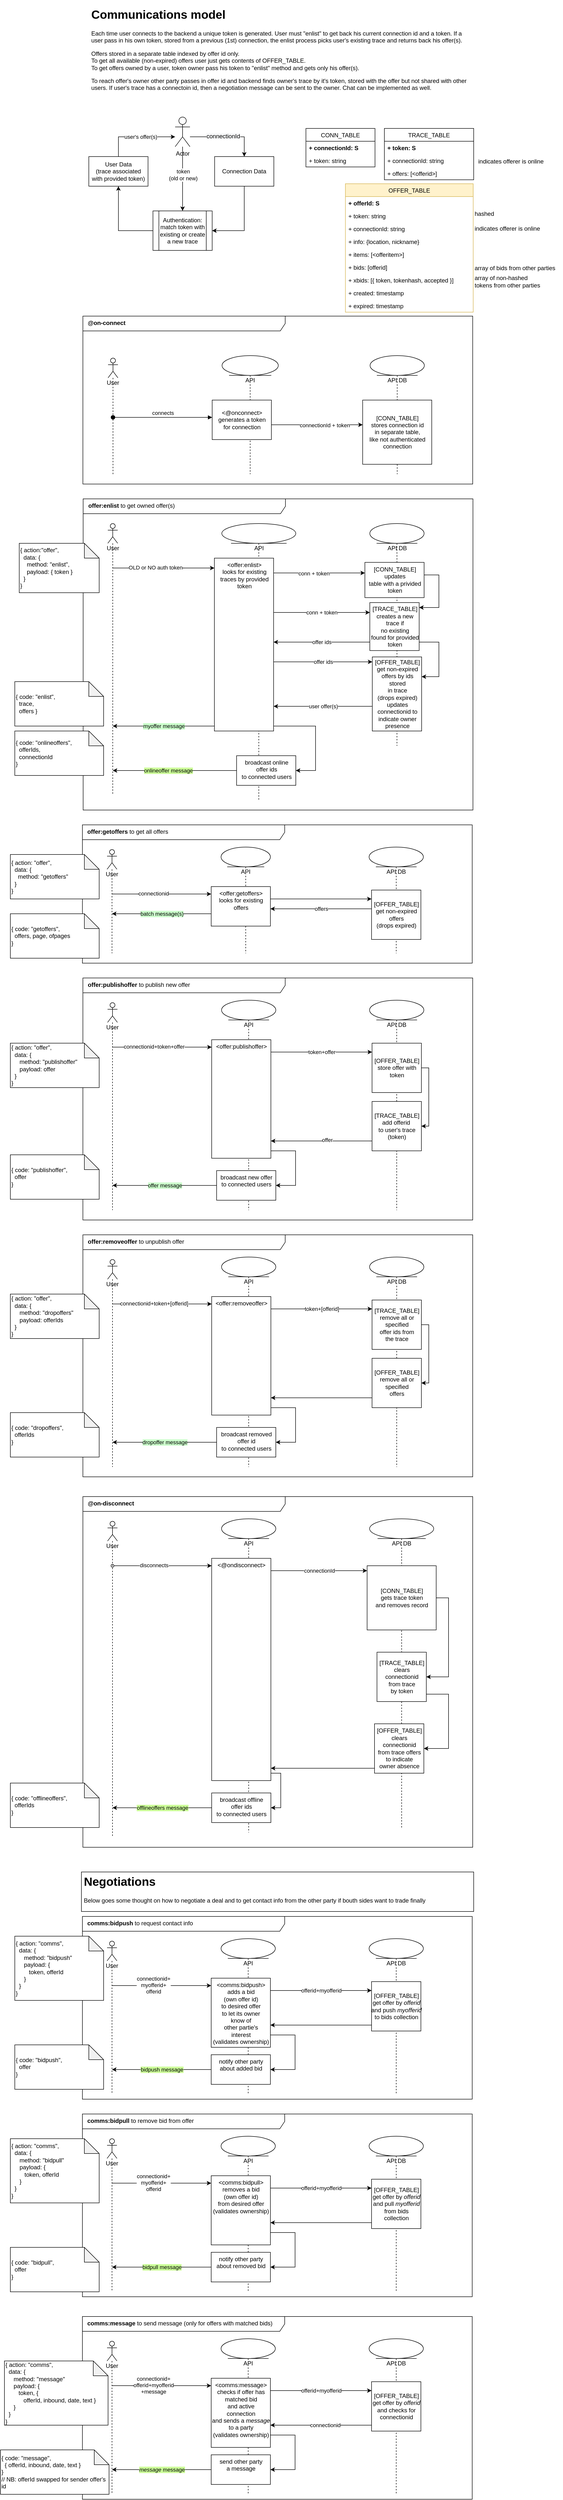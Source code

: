 <mxfile version="14.9.8" type="github">
  <diagram id="4MPC-70Ac1xWpYq3L0gV" name="Comms">
    <mxGraphModel dx="2125" dy="841" grid="1" gridSize="10" guides="1" tooltips="1" connect="1" arrows="1" fold="1" page="1" pageScale="1" pageWidth="827" pageHeight="1169" math="0" shadow="0">
      <root>
        <mxCell id="fXBi3EkeCqByKa08R1XL-0" />
        <mxCell id="fXBi3EkeCqByKa08R1XL-1" parent="fXBi3EkeCqByKa08R1XL-0" />
        <mxCell id="qowdmNbrII0ZZ0yE9_Mi-63" value="&lt;div&gt;&lt;b&gt;@on-connect&lt;/b&gt;&lt;span&gt;&amp;nbsp;&lt;/span&gt;&lt;/div&gt;" style="shape=umlFrame;whiteSpace=wrap;html=1;verticalAlign=top;width=410;height=30;align=left;spacingLeft=8;" parent="fXBi3EkeCqByKa08R1XL-1" vertex="1">
          <mxGeometry x="18" y="640" width="790" height="340" as="geometry" />
        </mxCell>
        <mxCell id="8upA7-bUKmXSz76la_48-24" value="&lt;div style=&quot;&quot;&gt;&lt;b&gt;offer:enlist&lt;/b&gt;&lt;span&gt; to get owned offer(s)&lt;/span&gt;&lt;/div&gt;" style="shape=umlFrame;whiteSpace=wrap;html=1;verticalAlign=top;width=410;height=30;align=left;spacingLeft=8;" parent="fXBi3EkeCqByKa08R1XL-1" vertex="1">
          <mxGeometry x="18.5" y="1010" width="790" height="630" as="geometry" />
        </mxCell>
        <mxCell id="DUZ4BzsDFk3h0vNr3s05-0" value="&lt;h1&gt;Communications model&lt;/h1&gt;&lt;h1&gt;&lt;p style=&quot;font-size: 12px ; font-weight: 400&quot;&gt;Each time user connects to the backend a unique token is generated. User must &quot;enlist&quot; to get back his current connection id and a token. If a user pass in his own token, stored from a previous (1st) connection, the enlist process picks user&#39;s existing trace and returns back his offer(s).&lt;/p&gt;&lt;p style=&quot;font-size: 12px ; font-weight: 400&quot;&gt;Offers stored in a separate table indexed by offer id only.&lt;br&gt;To get all available (non-expired) offers user just gets contents of OFFER_TABLE.&lt;br&gt;To get offers owned by a user, token owner pass his token to &quot;enlist&quot; method and gets only his offer(s).&lt;/p&gt;&lt;p style=&quot;font-size: 12px ; font-weight: 400&quot;&gt;To reach offer&#39;s owner other party passes in offer id and backend finds owner&#39;s trace by it&#39;s token, stored with the offer but not shared with other users. If user&#39;s trace has a connectoin id, then a negotiation message can be sent to the owner. Chat can be implemented as well.&amp;nbsp;&lt;/p&gt;&lt;/h1&gt;" style="text;html=1;strokeColor=none;fillColor=none;spacing=5;spacingTop=-20;whiteSpace=wrap;overflow=hidden;rounded=0;" parent="fXBi3EkeCqByKa08R1XL-1" vertex="1">
          <mxGeometry x="30" y="10" width="770" height="180" as="geometry" />
        </mxCell>
        <mxCell id="DUZ4BzsDFk3h0vNr3s05-8" style="edgeStyle=orthogonalEdgeStyle;rounded=0;orthogonalLoop=1;jettySize=auto;html=1;" parent="fXBi3EkeCqByKa08R1XL-1" source="DUZ4BzsDFk3h0vNr3s05-1" target="DUZ4BzsDFk3h0vNr3s05-3" edge="1">
          <mxGeometry relative="1" as="geometry">
            <Array as="points">
              <mxPoint x="90" y="277" />
            </Array>
          </mxGeometry>
        </mxCell>
        <mxCell id="8upA7-bUKmXSz76la_48-25" value="user&#39;s offer(s)" style="edgeLabel;html=1;align=center;verticalAlign=middle;resizable=0;points=[];" parent="DUZ4BzsDFk3h0vNr3s05-8" vertex="1" connectable="0">
          <mxGeometry x="0.099" relative="1" as="geometry">
            <mxPoint as="offset" />
          </mxGeometry>
        </mxCell>
        <mxCell id="DUZ4BzsDFk3h0vNr3s05-1" value="User Data&lt;br&gt;(trace associated&lt;br&gt;with provided token)" style="rounded=0;whiteSpace=wrap;html=1;" parent="fXBi3EkeCqByKa08R1XL-1" vertex="1">
          <mxGeometry x="30" y="317" width="120" height="60" as="geometry" />
        </mxCell>
        <mxCell id="DUZ4BzsDFk3h0vNr3s05-6" style="edgeStyle=orthogonalEdgeStyle;rounded=0;orthogonalLoop=1;jettySize=auto;html=1;" parent="fXBi3EkeCqByKa08R1XL-1" source="DUZ4BzsDFk3h0vNr3s05-2" target="DUZ4BzsDFk3h0vNr3s05-5" edge="1">
          <mxGeometry relative="1" as="geometry">
            <Array as="points">
              <mxPoint x="345" y="467" />
            </Array>
          </mxGeometry>
        </mxCell>
        <mxCell id="DUZ4BzsDFk3h0vNr3s05-2" value="Connection Data" style="rounded=0;whiteSpace=wrap;html=1;" parent="fXBi3EkeCqByKa08R1XL-1" vertex="1">
          <mxGeometry x="285" y="317" width="120" height="60" as="geometry" />
        </mxCell>
        <mxCell id="DUZ4BzsDFk3h0vNr3s05-4" style="edgeStyle=orthogonalEdgeStyle;rounded=0;orthogonalLoop=1;jettySize=auto;html=1;" parent="fXBi3EkeCqByKa08R1XL-1" source="DUZ4BzsDFk3h0vNr3s05-3" target="DUZ4BzsDFk3h0vNr3s05-2" edge="1">
          <mxGeometry relative="1" as="geometry">
            <Array as="points">
              <mxPoint x="345" y="277" />
            </Array>
          </mxGeometry>
        </mxCell>
        <mxCell id="DUZ4BzsDFk3h0vNr3s05-10" value="&lt;span style=&quot;font-size: 12px ; background-color: rgb(248 , 249 , 250)&quot;&gt;connectionId&lt;/span&gt;" style="edgeLabel;html=1;align=center;verticalAlign=middle;resizable=0;points=[];" parent="DUZ4BzsDFk3h0vNr3s05-4" vertex="1" connectable="0">
          <mxGeometry x="-0.107" y="1" relative="1" as="geometry">
            <mxPoint as="offset" />
          </mxGeometry>
        </mxCell>
        <mxCell id="DUZ4BzsDFk3h0vNr3s05-7" style="edgeStyle=orthogonalEdgeStyle;rounded=0;orthogonalLoop=1;jettySize=auto;html=1;" parent="fXBi3EkeCqByKa08R1XL-1" source="DUZ4BzsDFk3h0vNr3s05-3" target="DUZ4BzsDFk3h0vNr3s05-5" edge="1">
          <mxGeometry relative="1" as="geometry" />
        </mxCell>
        <mxCell id="DUZ4BzsDFk3h0vNr3s05-29" value="token&lt;br&gt;(old or new)" style="edgeLabel;html=1;align=center;verticalAlign=middle;resizable=0;points=[];" parent="DUZ4BzsDFk3h0vNr3s05-7" vertex="1" connectable="0">
          <mxGeometry x="-0.123" y="1" relative="1" as="geometry">
            <mxPoint as="offset" />
          </mxGeometry>
        </mxCell>
        <mxCell id="DUZ4BzsDFk3h0vNr3s05-3" value="Actor" style="shape=umlActor;verticalLabelPosition=bottom;verticalAlign=top;html=1;outlineConnect=0;" parent="fXBi3EkeCqByKa08R1XL-1" vertex="1">
          <mxGeometry x="205" y="237" width="30" height="60" as="geometry" />
        </mxCell>
        <mxCell id="DUZ4BzsDFk3h0vNr3s05-9" style="edgeStyle=orthogonalEdgeStyle;rounded=0;orthogonalLoop=1;jettySize=auto;html=1;" parent="fXBi3EkeCqByKa08R1XL-1" source="DUZ4BzsDFk3h0vNr3s05-5" target="DUZ4BzsDFk3h0vNr3s05-1" edge="1">
          <mxGeometry relative="1" as="geometry" />
        </mxCell>
        <mxCell id="DUZ4BzsDFk3h0vNr3s05-5" value="Authentication:&lt;br&gt;match token with existing or create a new trace" style="shape=process;whiteSpace=wrap;html=1;backgroundOutline=1;" parent="fXBi3EkeCqByKa08R1XL-1" vertex="1">
          <mxGeometry x="160" y="427" width="120" height="80" as="geometry" />
        </mxCell>
        <mxCell id="DUZ4BzsDFk3h0vNr3s05-22" style="edgeStyle=orthogonalEdgeStyle;rounded=0;orthogonalLoop=1;jettySize=auto;html=1;" parent="fXBi3EkeCqByKa08R1XL-1" source="DUZ4BzsDFk3h0vNr3s05-13" target="DUZ4BzsDFk3h0vNr3s05-21" edge="1">
          <mxGeometry relative="1" as="geometry">
            <Array as="points">
              <mxPoint x="229.5" y="1150" />
              <mxPoint x="229.5" y="1150" />
            </Array>
            <mxPoint x="78.2" y="1232.5" as="sourcePoint" />
          </mxGeometry>
        </mxCell>
        <mxCell id="DUZ4BzsDFk3h0vNr3s05-23" value="OLD or NO auth token" style="edgeLabel;html=1;align=center;verticalAlign=middle;resizable=0;points=[];" parent="DUZ4BzsDFk3h0vNr3s05-22" vertex="1" connectable="0">
          <mxGeometry x="-0.165" y="1" relative="1" as="geometry">
            <mxPoint as="offset" />
          </mxGeometry>
        </mxCell>
        <mxCell id="DUZ4BzsDFk3h0vNr3s05-13" value="User" style="shape=umlLifeline;participant=umlActor;perimeter=lifelinePerimeter;whiteSpace=wrap;html=1;container=1;collapsible=0;recursiveResize=0;verticalAlign=top;spacingTop=36;outlineConnect=0;" parent="fXBi3EkeCqByKa08R1XL-1" vertex="1">
          <mxGeometry x="68.5" y="1060" width="20" height="550" as="geometry" />
        </mxCell>
        <mxCell id="DUZ4BzsDFk3h0vNr3s05-14" value="API" style="shape=umlLifeline;participant=umlEntity;perimeter=lifelinePerimeter;whiteSpace=wrap;html=1;container=1;collapsible=0;recursiveResize=0;verticalAlign=top;spacingTop=36;outlineConnect=0;" parent="fXBi3EkeCqByKa08R1XL-1" vertex="1">
          <mxGeometry x="299.5" y="1060" width="150" height="560" as="geometry" />
        </mxCell>
        <mxCell id="qowdmNbrII0ZZ0yE9_Mi-78" style="edgeStyle=orthogonalEdgeStyle;rounded=0;orthogonalLoop=1;jettySize=auto;html=1;startArrow=none;startFill=0;" parent="DUZ4BzsDFk3h0vNr3s05-14" source="DUZ4BzsDFk3h0vNr3s05-21" target="qowdmNbrII0ZZ0yE9_Mi-76" edge="1">
          <mxGeometry relative="1" as="geometry">
            <Array as="points">
              <mxPoint x="190" y="410" />
              <mxPoint x="190" y="500" />
            </Array>
          </mxGeometry>
        </mxCell>
        <mxCell id="DUZ4BzsDFk3h0vNr3s05-21" value="&amp;lt;offer:enlist&amp;gt;&lt;br&gt;looks for existing&lt;br&gt;traces by provided&lt;br&gt;token" style="html=1;points=[];perimeter=orthogonalPerimeter;verticalAlign=top;" parent="DUZ4BzsDFk3h0vNr3s05-14" vertex="1">
          <mxGeometry x="-15" y="70" width="120" height="350" as="geometry" />
        </mxCell>
        <mxCell id="qowdmNbrII0ZZ0yE9_Mi-76" value="broadcast online&lt;br&gt;offer ids&lt;br&gt;to connected users" style="html=1;points=[];perimeter=orthogonalPerimeter;verticalAlign=top;" parent="DUZ4BzsDFk3h0vNr3s05-14" vertex="1">
          <mxGeometry x="30" y="470" width="120" height="60" as="geometry" />
        </mxCell>
        <mxCell id="DUZ4BzsDFk3h0vNr3s05-25" style="edgeStyle=orthogonalEdgeStyle;rounded=0;orthogonalLoop=1;jettySize=auto;html=1;" parent="fXBi3EkeCqByKa08R1XL-1" source="DUZ4BzsDFk3h0vNr3s05-21" target="DUZ4BzsDFk3h0vNr3s05-26" edge="1">
          <mxGeometry relative="1" as="geometry">
            <mxPoint x="559.5" y="1250" as="targetPoint" />
            <Array as="points">
              <mxPoint x="549.5" y="1160" />
              <mxPoint x="549.5" y="1160" />
            </Array>
          </mxGeometry>
        </mxCell>
        <mxCell id="8upA7-bUKmXSz76la_48-17" value="conn + token" style="edgeLabel;html=1;align=center;verticalAlign=middle;resizable=0;points=[];" parent="DUZ4BzsDFk3h0vNr3s05-25" vertex="1" connectable="0">
          <mxGeometry x="-0.126" y="-1" relative="1" as="geometry">
            <mxPoint as="offset" />
          </mxGeometry>
        </mxCell>
        <mxCell id="DUZ4BzsDFk3h0vNr3s05-31" value="myoffer message" style="edgeStyle=orthogonalEdgeStyle;rounded=0;orthogonalLoop=1;jettySize=auto;html=1;labelBackgroundColor=#CCFFCC;" parent="fXBi3EkeCqByKa08R1XL-1" source="DUZ4BzsDFk3h0vNr3s05-21" target="DUZ4BzsDFk3h0vNr3s05-13" edge="1">
          <mxGeometry relative="1" as="geometry">
            <Array as="points">
              <mxPoint x="179.5" y="1470" />
              <mxPoint x="179.5" y="1470" />
            </Array>
            <mxPoint x="259.5" y="1485" as="sourcePoint" />
            <mxPoint x="78.2" y="1485.04" as="targetPoint" />
          </mxGeometry>
        </mxCell>
        <mxCell id="8upA7-bUKmXSz76la_48-0" value="CONN_TABLE" style="swimlane;fontStyle=0;childLayout=stackLayout;horizontal=1;startSize=26;fillColor=none;horizontalStack=0;resizeParent=1;resizeParentMax=0;resizeLast=0;collapsible=1;marginBottom=0;" parent="fXBi3EkeCqByKa08R1XL-1" vertex="1">
          <mxGeometry x="470" y="260" width="140" height="78" as="geometry" />
        </mxCell>
        <mxCell id="8upA7-bUKmXSz76la_48-1" value="+ connectionId: S" style="text;strokeColor=none;fillColor=none;align=left;verticalAlign=top;spacingLeft=4;spacingRight=4;overflow=hidden;rotatable=0;points=[[0,0.5],[1,0.5]];portConstraint=eastwest;fontStyle=1" parent="8upA7-bUKmXSz76la_48-0" vertex="1">
          <mxGeometry y="26" width="140" height="26" as="geometry" />
        </mxCell>
        <mxCell id="8upA7-bUKmXSz76la_48-2" value="+ token: string" style="text;strokeColor=none;fillColor=none;align=left;verticalAlign=top;spacingLeft=4;spacingRight=4;overflow=hidden;rotatable=0;points=[[0,0.5],[1,0.5]];portConstraint=eastwest;" parent="8upA7-bUKmXSz76la_48-0" vertex="1">
          <mxGeometry y="52" width="140" height="26" as="geometry" />
        </mxCell>
        <mxCell id="8upA7-bUKmXSz76la_48-5" value="TRACE_TABLE" style="swimlane;fontStyle=0;childLayout=stackLayout;horizontal=1;startSize=26;fillColor=none;horizontalStack=0;resizeParent=1;resizeParentMax=0;resizeLast=0;collapsible=1;marginBottom=0;" parent="fXBi3EkeCqByKa08R1XL-1" vertex="1">
          <mxGeometry x="629" y="260" width="181" height="104" as="geometry" />
        </mxCell>
        <mxCell id="8upA7-bUKmXSz76la_48-6" value="+ token: S" style="text;strokeColor=none;fillColor=none;align=left;verticalAlign=top;spacingLeft=4;spacingRight=4;overflow=hidden;rotatable=0;points=[[0,0.5],[1,0.5]];portConstraint=eastwest;fontStyle=1" parent="8upA7-bUKmXSz76la_48-5" vertex="1">
          <mxGeometry y="26" width="181" height="26" as="geometry" />
        </mxCell>
        <mxCell id="8upA7-bUKmXSz76la_48-7" value="+ connectionId: string" style="text;strokeColor=none;fillColor=none;align=left;verticalAlign=top;spacingLeft=4;spacingRight=4;overflow=hidden;rotatable=0;points=[[0,0.5],[1,0.5]];portConstraint=eastwest;" parent="8upA7-bUKmXSz76la_48-5" vertex="1">
          <mxGeometry y="52" width="181" height="26" as="geometry" />
        </mxCell>
        <mxCell id="8upA7-bUKmXSz76la_48-13" value="+ offers: [&lt;offerid&gt;]" style="text;strokeColor=none;fillColor=none;align=left;verticalAlign=top;spacingLeft=4;spacingRight=4;overflow=hidden;rotatable=0;points=[[0,0.5],[1,0.5]];portConstraint=eastwest;fontStyle=0" parent="8upA7-bUKmXSz76la_48-5" vertex="1">
          <mxGeometry y="78" width="181" height="26" as="geometry" />
        </mxCell>
        <mxCell id="8upA7-bUKmXSz76la_48-9" value="OFFER_TABLE" style="swimlane;fontStyle=0;childLayout=stackLayout;horizontal=1;startSize=26;fillColor=#fff2cc;horizontalStack=0;resizeParent=1;resizeParentMax=0;resizeLast=0;collapsible=1;marginBottom=0;strokeColor=#d6b656;" parent="fXBi3EkeCqByKa08R1XL-1" vertex="1">
          <mxGeometry x="550" y="372" width="259" height="260" as="geometry" />
        </mxCell>
        <mxCell id="8upA7-bUKmXSz76la_48-10" value="+ offerId: S" style="text;strokeColor=none;fillColor=none;align=left;verticalAlign=top;spacingLeft=4;spacingRight=4;overflow=hidden;rotatable=0;points=[[0,0.5],[1,0.5]];portConstraint=eastwest;fontStyle=1" parent="8upA7-bUKmXSz76la_48-9" vertex="1">
          <mxGeometry y="26" width="259" height="26" as="geometry" />
        </mxCell>
        <mxCell id="8upA7-bUKmXSz76la_48-11" value="+ token: string" style="text;strokeColor=none;fillColor=none;align=left;verticalAlign=top;spacingLeft=4;spacingRight=4;overflow=hidden;rotatable=0;points=[[0,0.5],[1,0.5]];portConstraint=eastwest;" parent="8upA7-bUKmXSz76la_48-9" vertex="1">
          <mxGeometry y="52" width="259" height="26" as="geometry" />
        </mxCell>
        <mxCell id="qowdmNbrII0ZZ0yE9_Mi-68" value="+ connectionId: string" style="text;strokeColor=none;fillColor=none;align=left;verticalAlign=top;spacingLeft=4;spacingRight=4;overflow=hidden;rotatable=0;points=[[0,0.5],[1,0.5]];portConstraint=eastwest;" parent="8upA7-bUKmXSz76la_48-9" vertex="1">
          <mxGeometry y="78" width="259" height="26" as="geometry" />
        </mxCell>
        <mxCell id="8upA7-bUKmXSz76la_48-14" value="+ info: {location, nickname}" style="text;strokeColor=none;fillColor=none;align=left;verticalAlign=top;spacingLeft=4;spacingRight=4;overflow=hidden;rotatable=0;points=[[0,0.5],[1,0.5]];portConstraint=eastwest;" parent="8upA7-bUKmXSz76la_48-9" vertex="1">
          <mxGeometry y="104" width="259" height="26" as="geometry" />
        </mxCell>
        <mxCell id="8upA7-bUKmXSz76la_48-12" value="+ items: [&lt;offeritem&gt;]" style="text;strokeColor=none;fillColor=none;align=left;verticalAlign=top;spacingLeft=4;spacingRight=4;overflow=hidden;rotatable=0;points=[[0,0.5],[1,0.5]];portConstraint=eastwest;" parent="8upA7-bUKmXSz76la_48-9" vertex="1">
          <mxGeometry y="130" width="259" height="26" as="geometry" />
        </mxCell>
        <mxCell id="n1u6C8sD2J4n8uzn6Pmf-16" value="+ bids: [offerid]" style="text;strokeColor=none;fillColor=none;align=left;verticalAlign=top;spacingLeft=4;spacingRight=4;overflow=hidden;rotatable=0;points=[[0,0.5],[1,0.5]];portConstraint=eastwest;" parent="8upA7-bUKmXSz76la_48-9" vertex="1">
          <mxGeometry y="156" width="259" height="26" as="geometry" />
        </mxCell>
        <mxCell id="jav2olXAPoQWr6h4PYRB-1" value="+ xbids: [{ token, tokenhash, accepted }]" style="text;strokeColor=none;fillColor=none;align=left;verticalAlign=top;spacingLeft=4;spacingRight=4;overflow=hidden;rotatable=0;points=[[0,0.5],[1,0.5]];portConstraint=eastwest;" vertex="1" parent="8upA7-bUKmXSz76la_48-9">
          <mxGeometry y="182" width="259" height="26" as="geometry" />
        </mxCell>
        <mxCell id="8upA7-bUKmXSz76la_48-15" value="+ created: timestamp" style="text;strokeColor=none;fillColor=none;align=left;verticalAlign=top;spacingLeft=4;spacingRight=4;overflow=hidden;rotatable=0;points=[[0,0.5],[1,0.5]];portConstraint=eastwest;" parent="8upA7-bUKmXSz76la_48-9" vertex="1">
          <mxGeometry y="208" width="259" height="26" as="geometry" />
        </mxCell>
        <mxCell id="8upA7-bUKmXSz76la_48-16" value="+ expired: timestamp" style="text;strokeColor=none;fillColor=none;align=left;verticalAlign=top;spacingLeft=4;spacingRight=4;overflow=hidden;rotatable=0;points=[[0,0.5],[1,0.5]];portConstraint=eastwest;" parent="8upA7-bUKmXSz76la_48-9" vertex="1">
          <mxGeometry y="234" width="259" height="26" as="geometry" />
        </mxCell>
        <mxCell id="8upA7-bUKmXSz76la_48-18" value="conn + token" style="edgeStyle=orthogonalEdgeStyle;rounded=0;orthogonalLoop=1;jettySize=auto;html=1;" parent="fXBi3EkeCqByKa08R1XL-1" source="DUZ4BzsDFk3h0vNr3s05-21" target="DUZ4BzsDFk3h0vNr3s05-27" edge="1">
          <mxGeometry relative="1" as="geometry">
            <Array as="points">
              <mxPoint x="549.5" y="1240" />
              <mxPoint x="549.5" y="1240" />
            </Array>
          </mxGeometry>
        </mxCell>
        <mxCell id="8upA7-bUKmXSz76la_48-21" value="user offer(s)" style="edgeStyle=orthogonalEdgeStyle;rounded=0;orthogonalLoop=1;jettySize=auto;html=1;" parent="fXBi3EkeCqByKa08R1XL-1" source="8upA7-bUKmXSz76la_48-19" target="DUZ4BzsDFk3h0vNr3s05-21" edge="1">
          <mxGeometry relative="1" as="geometry">
            <Array as="points">
              <mxPoint x="539.5" y="1430" />
              <mxPoint x="539.5" y="1430" />
            </Array>
          </mxGeometry>
        </mxCell>
        <mxCell id="8upA7-bUKmXSz76la_48-22" value="offer ids" style="edgeStyle=orthogonalEdgeStyle;rounded=0;orthogonalLoop=1;jettySize=auto;html=1;" parent="fXBi3EkeCqByKa08R1XL-1" source="DUZ4BzsDFk3h0vNr3s05-27" target="DUZ4BzsDFk3h0vNr3s05-21" edge="1">
          <mxGeometry relative="1" as="geometry">
            <Array as="points">
              <mxPoint x="559.5" y="1300" />
              <mxPoint x="559.5" y="1300" />
            </Array>
          </mxGeometry>
        </mxCell>
        <mxCell id="8upA7-bUKmXSz76la_48-23" value="offer ids" style="edgeStyle=orthogonalEdgeStyle;rounded=0;orthogonalLoop=1;jettySize=auto;html=1;" parent="fXBi3EkeCqByKa08R1XL-1" source="DUZ4BzsDFk3h0vNr3s05-21" target="8upA7-bUKmXSz76la_48-19" edge="1">
          <mxGeometry relative="1" as="geometry">
            <Array as="points">
              <mxPoint x="559.5" y="1340" />
              <mxPoint x="559.5" y="1340" />
            </Array>
          </mxGeometry>
        </mxCell>
        <mxCell id="8upA7-bUKmXSz76la_48-27" value="&lt;div&gt;&lt;b&gt;offer:getoffers&lt;/b&gt;&lt;span&gt; to get all offers&lt;/span&gt;&lt;/div&gt;" style="shape=umlFrame;whiteSpace=wrap;html=1;verticalAlign=top;width=410;height=30;align=left;spacingLeft=8;" parent="fXBi3EkeCqByKa08R1XL-1" vertex="1">
          <mxGeometry x="17" y="1670" width="790" height="280" as="geometry" />
        </mxCell>
        <mxCell id="8upA7-bUKmXSz76la_48-28" style="edgeStyle=orthogonalEdgeStyle;rounded=0;orthogonalLoop=1;jettySize=auto;html=1;" parent="fXBi3EkeCqByKa08R1XL-1" source="8upA7-bUKmXSz76la_48-30" target="8upA7-bUKmXSz76la_48-33" edge="1">
          <mxGeometry relative="1" as="geometry">
            <Array as="points">
              <mxPoint x="208" y="1810" />
              <mxPoint x="208" y="1810" />
            </Array>
          </mxGeometry>
        </mxCell>
        <mxCell id="8upA7-bUKmXSz76la_48-29" value="connectionid" style="edgeLabel;html=1;align=center;verticalAlign=middle;resizable=0;points=[];" parent="8upA7-bUKmXSz76la_48-28" vertex="1" connectable="0">
          <mxGeometry x="-0.165" y="1" relative="1" as="geometry">
            <mxPoint as="offset" />
          </mxGeometry>
        </mxCell>
        <mxCell id="8upA7-bUKmXSz76la_48-30" value="User" style="shape=umlLifeline;participant=umlActor;perimeter=lifelinePerimeter;whiteSpace=wrap;html=1;container=1;collapsible=0;recursiveResize=0;verticalAlign=top;spacingTop=36;outlineConnect=0;" parent="fXBi3EkeCqByKa08R1XL-1" vertex="1">
          <mxGeometry x="67" y="1720" width="20" height="210" as="geometry" />
        </mxCell>
        <mxCell id="8upA7-bUKmXSz76la_48-31" value="API" style="shape=umlLifeline;participant=umlEntity;perimeter=lifelinePerimeter;whiteSpace=wrap;html=1;container=1;collapsible=0;recursiveResize=0;verticalAlign=top;spacingTop=36;outlineConnect=0;" parent="fXBi3EkeCqByKa08R1XL-1" vertex="1">
          <mxGeometry x="298" y="1715" width="100" height="215" as="geometry" />
        </mxCell>
        <mxCell id="8upA7-bUKmXSz76la_48-33" value="&amp;lt;offer:getoffers&amp;gt;&lt;br&gt;looks for existing&lt;br&gt;offers" style="html=1;points=[];perimeter=orthogonalPerimeter;verticalAlign=top;" parent="8upA7-bUKmXSz76la_48-31" vertex="1">
          <mxGeometry x="-20" y="80" width="120" height="80" as="geometry" />
        </mxCell>
        <mxCell id="8upA7-bUKmXSz76la_48-35" value="API DB" style="shape=umlLifeline;participant=umlEntity;perimeter=lifelinePerimeter;whiteSpace=wrap;html=1;container=1;collapsible=0;recursiveResize=0;verticalAlign=top;spacingTop=36;outlineConnect=0;" parent="fXBi3EkeCqByKa08R1XL-1" vertex="1">
          <mxGeometry x="598" y="1715" width="110" height="215" as="geometry" />
        </mxCell>
        <mxCell id="8upA7-bUKmXSz76la_48-44" value="batch message(s)" style="edgeStyle=orthogonalEdgeStyle;rounded=0;orthogonalLoop=1;jettySize=auto;html=1;labelBackgroundColor=#CCFFCC;" parent="fXBi3EkeCqByKa08R1XL-1" source="8upA7-bUKmXSz76la_48-33" target="8upA7-bUKmXSz76la_48-30" edge="1">
          <mxGeometry relative="1" as="geometry">
            <Array as="points">
              <mxPoint x="188" y="1850" />
              <mxPoint x="188" y="1850" />
            </Array>
          </mxGeometry>
        </mxCell>
        <mxCell id="8upA7-bUKmXSz76la_48-46" value="offers" style="edgeStyle=orthogonalEdgeStyle;rounded=0;orthogonalLoop=1;jettySize=auto;html=1;" parent="fXBi3EkeCqByKa08R1XL-1" source="8upA7-bUKmXSz76la_48-47" target="8upA7-bUKmXSz76la_48-33" edge="1">
          <mxGeometry relative="1" as="geometry">
            <Array as="points">
              <mxPoint x="538" y="1840" />
              <mxPoint x="538" y="1840" />
            </Array>
          </mxGeometry>
        </mxCell>
        <mxCell id="8upA7-bUKmXSz76la_48-47" value="[OFFER_TABLE]&lt;br&gt;get non-expired&lt;br&gt;offers&lt;br&gt;(drops expired)" style="html=1;points=[];perimeter=orthogonalPerimeter;" parent="fXBi3EkeCqByKa08R1XL-1" vertex="1">
          <mxGeometry x="603" y="1802" width="100" height="100" as="geometry" />
        </mxCell>
        <mxCell id="8upA7-bUKmXSz76la_48-50" value="" style="edgeStyle=orthogonalEdgeStyle;rounded=0;orthogonalLoop=1;jettySize=auto;html=1;" parent="fXBi3EkeCqByKa08R1XL-1" source="8upA7-bUKmXSz76la_48-33" target="8upA7-bUKmXSz76la_48-47" edge="1">
          <mxGeometry relative="1" as="geometry">
            <Array as="points">
              <mxPoint x="528" y="1820" />
              <mxPoint x="528" y="1820" />
            </Array>
          </mxGeometry>
        </mxCell>
        <mxCell id="qowdmNbrII0ZZ0yE9_Mi-0" value="&lt;div&gt;&lt;b&gt;offer:publishoffer&lt;/b&gt;&lt;span&gt;&amp;nbsp;to publish new offer&lt;/span&gt;&lt;/div&gt;" style="shape=umlFrame;whiteSpace=wrap;html=1;verticalAlign=top;width=410;height=30;align=left;spacingLeft=8;" parent="fXBi3EkeCqByKa08R1XL-1" vertex="1">
          <mxGeometry x="18" y="1980" width="790" height="490" as="geometry" />
        </mxCell>
        <mxCell id="qowdmNbrII0ZZ0yE9_Mi-1" style="edgeStyle=orthogonalEdgeStyle;rounded=0;orthogonalLoop=1;jettySize=auto;html=1;" parent="fXBi3EkeCqByKa08R1XL-1" source="qowdmNbrII0ZZ0yE9_Mi-3" target="qowdmNbrII0ZZ0yE9_Mi-5" edge="1">
          <mxGeometry relative="1" as="geometry">
            <Array as="points">
              <mxPoint x="209" y="2120" />
              <mxPoint x="209" y="2120" />
            </Array>
          </mxGeometry>
        </mxCell>
        <mxCell id="qowdmNbrII0ZZ0yE9_Mi-2" value="connectionid+token+offer" style="edgeLabel;html=1;align=center;verticalAlign=middle;resizable=0;points=[];" parent="qowdmNbrII0ZZ0yE9_Mi-1" vertex="1" connectable="0">
          <mxGeometry x="-0.165" y="1" relative="1" as="geometry">
            <mxPoint as="offset" />
          </mxGeometry>
        </mxCell>
        <mxCell id="qowdmNbrII0ZZ0yE9_Mi-3" value="User" style="shape=umlLifeline;participant=umlActor;perimeter=lifelinePerimeter;whiteSpace=wrap;html=1;container=1;collapsible=0;recursiveResize=0;verticalAlign=top;spacingTop=36;outlineConnect=0;" parent="fXBi3EkeCqByKa08R1XL-1" vertex="1">
          <mxGeometry x="68" y="2030" width="20" height="420" as="geometry" />
        </mxCell>
        <mxCell id="qowdmNbrII0ZZ0yE9_Mi-4" value="API" style="shape=umlLifeline;participant=umlEntity;perimeter=lifelinePerimeter;whiteSpace=wrap;html=1;container=1;collapsible=0;recursiveResize=0;verticalAlign=top;spacingTop=36;outlineConnect=0;" parent="fXBi3EkeCqByKa08R1XL-1" vertex="1">
          <mxGeometry x="299" y="2025" width="110" height="425" as="geometry" />
        </mxCell>
        <mxCell id="qowdmNbrII0ZZ0yE9_Mi-16" style="edgeStyle=orthogonalEdgeStyle;rounded=0;orthogonalLoop=1;jettySize=auto;html=1;" parent="qowdmNbrII0ZZ0yE9_Mi-4" source="qowdmNbrII0ZZ0yE9_Mi-5" target="qowdmNbrII0ZZ0yE9_Mi-15" edge="1">
          <mxGeometry relative="1" as="geometry">
            <Array as="points">
              <mxPoint x="150" y="305" />
              <mxPoint x="150" y="375" />
            </Array>
          </mxGeometry>
        </mxCell>
        <mxCell id="qowdmNbrII0ZZ0yE9_Mi-5" value="&amp;lt;offer:publishoffer&amp;gt;&lt;br&gt;" style="html=1;points=[];perimeter=orthogonalPerimeter;verticalAlign=top;" parent="qowdmNbrII0ZZ0yE9_Mi-4" vertex="1">
          <mxGeometry x="-20" y="80" width="120" height="240" as="geometry" />
        </mxCell>
        <mxCell id="qowdmNbrII0ZZ0yE9_Mi-15" value="broadcast new offer&lt;br&gt;to connected users" style="html=1;points=[];perimeter=orthogonalPerimeter;verticalAlign=top;" parent="qowdmNbrII0ZZ0yE9_Mi-4" vertex="1">
          <mxGeometry x="-10" y="345" width="120" height="60" as="geometry" />
        </mxCell>
        <mxCell id="qowdmNbrII0ZZ0yE9_Mi-6" value="API DB" style="shape=umlLifeline;participant=umlEntity;perimeter=lifelinePerimeter;whiteSpace=wrap;html=1;container=1;collapsible=0;recursiveResize=0;verticalAlign=top;spacingTop=36;outlineConnect=0;" parent="fXBi3EkeCqByKa08R1XL-1" vertex="1">
          <mxGeometry x="599" y="2025" width="110" height="425" as="geometry" />
        </mxCell>
        <mxCell id="qowdmNbrII0ZZ0yE9_Mi-11" value="[TRACE_TABLE]&lt;br&gt;add offerid&amp;nbsp;&lt;br&gt;to user&#39;s trace&lt;br&gt;(token)" style="html=1;points=[];perimeter=orthogonalPerimeter;" parent="qowdmNbrII0ZZ0yE9_Mi-6" vertex="1">
          <mxGeometry x="5" y="205" width="100" height="100" as="geometry" />
        </mxCell>
        <mxCell id="qowdmNbrII0ZZ0yE9_Mi-12" style="edgeStyle=orthogonalEdgeStyle;rounded=0;orthogonalLoop=1;jettySize=auto;html=1;" parent="fXBi3EkeCqByKa08R1XL-1" source="qowdmNbrII0ZZ0yE9_Mi-9" target="qowdmNbrII0ZZ0yE9_Mi-11" edge="1">
          <mxGeometry relative="1" as="geometry">
            <Array as="points">
              <mxPoint x="719" y="2162" />
              <mxPoint x="719" y="2280" />
            </Array>
          </mxGeometry>
        </mxCell>
        <mxCell id="qowdmNbrII0ZZ0yE9_Mi-9" value="[OFFER_TABLE]&lt;br&gt;store offer with&lt;br&gt;token" style="html=1;points=[];perimeter=orthogonalPerimeter;" parent="fXBi3EkeCqByKa08R1XL-1" vertex="1">
          <mxGeometry x="604" y="2112" width="100" height="100" as="geometry" />
        </mxCell>
        <mxCell id="qowdmNbrII0ZZ0yE9_Mi-10" value="token+offer" style="edgeStyle=orthogonalEdgeStyle;rounded=0;orthogonalLoop=1;jettySize=auto;html=1;" parent="fXBi3EkeCqByKa08R1XL-1" source="qowdmNbrII0ZZ0yE9_Mi-5" target="qowdmNbrII0ZZ0yE9_Mi-9" edge="1">
          <mxGeometry relative="1" as="geometry">
            <Array as="points">
              <mxPoint x="529" y="2130" />
              <mxPoint x="529" y="2130" />
            </Array>
          </mxGeometry>
        </mxCell>
        <mxCell id="qowdmNbrII0ZZ0yE9_Mi-13" style="edgeStyle=orthogonalEdgeStyle;rounded=0;orthogonalLoop=1;jettySize=auto;html=1;" parent="fXBi3EkeCqByKa08R1XL-1" source="qowdmNbrII0ZZ0yE9_Mi-11" target="qowdmNbrII0ZZ0yE9_Mi-5" edge="1">
          <mxGeometry relative="1" as="geometry">
            <Array as="points">
              <mxPoint x="559" y="2310" />
              <mxPoint x="559" y="2310" />
            </Array>
          </mxGeometry>
        </mxCell>
        <mxCell id="qowdmNbrII0ZZ0yE9_Mi-14" value="offer" style="edgeLabel;html=1;align=center;verticalAlign=middle;resizable=0;points=[];" parent="qowdmNbrII0ZZ0yE9_Mi-13" vertex="1" connectable="0">
          <mxGeometry x="-0.112" y="-2" relative="1" as="geometry">
            <mxPoint as="offset" />
          </mxGeometry>
        </mxCell>
        <mxCell id="qowdmNbrII0ZZ0yE9_Mi-17" value="offer message" style="edgeStyle=orthogonalEdgeStyle;rounded=0;orthogonalLoop=1;jettySize=auto;html=1;labelBackgroundColor=#CCFFCC;" parent="fXBi3EkeCqByKa08R1XL-1" source="qowdmNbrII0ZZ0yE9_Mi-15" target="qowdmNbrII0ZZ0yE9_Mi-3" edge="1">
          <mxGeometry relative="1" as="geometry">
            <Array as="points">
              <mxPoint x="129" y="2400" />
              <mxPoint x="129" y="2400" />
            </Array>
          </mxGeometry>
        </mxCell>
        <mxCell id="qowdmNbrII0ZZ0yE9_Mi-18" value="&lt;div&gt;&lt;b&gt;offer:&lt;/b&gt;&lt;span&gt;&lt;b&gt;removeoffer&lt;/b&gt;&amp;nbsp;to unpublish offer&lt;/span&gt;&lt;/div&gt;" style="shape=umlFrame;whiteSpace=wrap;html=1;verticalAlign=top;width=410;height=30;align=left;spacingLeft=8;" parent="fXBi3EkeCqByKa08R1XL-1" vertex="1">
          <mxGeometry x="18" y="2500" width="790" height="490" as="geometry" />
        </mxCell>
        <mxCell id="qowdmNbrII0ZZ0yE9_Mi-19" style="edgeStyle=orthogonalEdgeStyle;rounded=0;orthogonalLoop=1;jettySize=auto;html=1;" parent="fXBi3EkeCqByKa08R1XL-1" source="qowdmNbrII0ZZ0yE9_Mi-21" target="qowdmNbrII0ZZ0yE9_Mi-24" edge="1">
          <mxGeometry relative="1" as="geometry">
            <Array as="points">
              <mxPoint x="209" y="2640" />
              <mxPoint x="209" y="2640" />
            </Array>
          </mxGeometry>
        </mxCell>
        <mxCell id="qowdmNbrII0ZZ0yE9_Mi-20" value="connectionid+token+[offerid]" style="edgeLabel;html=1;align=center;verticalAlign=middle;resizable=0;points=[];" parent="qowdmNbrII0ZZ0yE9_Mi-19" vertex="1" connectable="0">
          <mxGeometry x="-0.165" y="1" relative="1" as="geometry">
            <mxPoint as="offset" />
          </mxGeometry>
        </mxCell>
        <mxCell id="qowdmNbrII0ZZ0yE9_Mi-21" value="User" style="shape=umlLifeline;participant=umlActor;perimeter=lifelinePerimeter;whiteSpace=wrap;html=1;container=1;collapsible=0;recursiveResize=0;verticalAlign=top;spacingTop=36;outlineConnect=0;" parent="fXBi3EkeCqByKa08R1XL-1" vertex="1">
          <mxGeometry x="68" y="2550" width="20" height="420" as="geometry" />
        </mxCell>
        <mxCell id="qowdmNbrII0ZZ0yE9_Mi-22" value="API" style="shape=umlLifeline;participant=umlEntity;perimeter=lifelinePerimeter;whiteSpace=wrap;html=1;container=1;collapsible=0;recursiveResize=0;verticalAlign=top;spacingTop=36;outlineConnect=0;" parent="fXBi3EkeCqByKa08R1XL-1" vertex="1">
          <mxGeometry x="299" y="2545" width="110" height="425" as="geometry" />
        </mxCell>
        <mxCell id="qowdmNbrII0ZZ0yE9_Mi-23" style="edgeStyle=orthogonalEdgeStyle;rounded=0;orthogonalLoop=1;jettySize=auto;html=1;" parent="qowdmNbrII0ZZ0yE9_Mi-22" source="qowdmNbrII0ZZ0yE9_Mi-24" target="qowdmNbrII0ZZ0yE9_Mi-25" edge="1">
          <mxGeometry relative="1" as="geometry">
            <Array as="points">
              <mxPoint x="150" y="305" />
              <mxPoint x="150" y="375" />
            </Array>
          </mxGeometry>
        </mxCell>
        <mxCell id="qowdmNbrII0ZZ0yE9_Mi-24" value="&amp;lt;offer:removeoffer&amp;gt;" style="html=1;points=[];perimeter=orthogonalPerimeter;verticalAlign=top;" parent="qowdmNbrII0ZZ0yE9_Mi-22" vertex="1">
          <mxGeometry x="-20" y="80" width="120" height="240" as="geometry" />
        </mxCell>
        <mxCell id="qowdmNbrII0ZZ0yE9_Mi-25" value="broadcast removed&lt;br&gt;offer id&lt;br&gt;to connected users" style="html=1;points=[];perimeter=orthogonalPerimeter;verticalAlign=top;" parent="qowdmNbrII0ZZ0yE9_Mi-22" vertex="1">
          <mxGeometry x="-10" y="345" width="120" height="60" as="geometry" />
        </mxCell>
        <mxCell id="qowdmNbrII0ZZ0yE9_Mi-26" value="API DB" style="shape=umlLifeline;participant=umlEntity;perimeter=lifelinePerimeter;whiteSpace=wrap;html=1;container=1;collapsible=0;recursiveResize=0;verticalAlign=top;spacingTop=36;outlineConnect=0;" parent="fXBi3EkeCqByKa08R1XL-1" vertex="1">
          <mxGeometry x="599" y="2545" width="110" height="425" as="geometry" />
        </mxCell>
        <mxCell id="qowdmNbrII0ZZ0yE9_Mi-27" value="[OFFER_TABLE]&lt;br&gt;remove all or&lt;br&gt;specified&lt;br&gt;offers" style="html=1;points=[];perimeter=orthogonalPerimeter;" parent="qowdmNbrII0ZZ0yE9_Mi-26" vertex="1">
          <mxGeometry x="5" y="205" width="100" height="100" as="geometry" />
        </mxCell>
        <mxCell id="qowdmNbrII0ZZ0yE9_Mi-29" style="edgeStyle=orthogonalEdgeStyle;rounded=0;orthogonalLoop=1;jettySize=auto;html=1;" parent="fXBi3EkeCqByKa08R1XL-1" source="qowdmNbrII0ZZ0yE9_Mi-30" target="qowdmNbrII0ZZ0yE9_Mi-27" edge="1">
          <mxGeometry relative="1" as="geometry">
            <Array as="points">
              <mxPoint x="719" y="2682" />
              <mxPoint x="719" y="2800" />
            </Array>
          </mxGeometry>
        </mxCell>
        <mxCell id="qowdmNbrII0ZZ0yE9_Mi-30" value="[TRACE_TABLE]&lt;br&gt;remove all or&lt;br&gt;specified&lt;br&gt;offer ids from&lt;br&gt;the trace" style="html=1;points=[];perimeter=orthogonalPerimeter;" parent="fXBi3EkeCqByKa08R1XL-1" vertex="1">
          <mxGeometry x="604" y="2632" width="100" height="100" as="geometry" />
        </mxCell>
        <mxCell id="qowdmNbrII0ZZ0yE9_Mi-31" value="token+[offerid]" style="edgeStyle=orthogonalEdgeStyle;rounded=0;orthogonalLoop=1;jettySize=auto;html=1;" parent="fXBi3EkeCqByKa08R1XL-1" source="qowdmNbrII0ZZ0yE9_Mi-24" target="qowdmNbrII0ZZ0yE9_Mi-30" edge="1">
          <mxGeometry relative="1" as="geometry">
            <Array as="points">
              <mxPoint x="529" y="2650" />
              <mxPoint x="529" y="2650" />
            </Array>
          </mxGeometry>
        </mxCell>
        <mxCell id="qowdmNbrII0ZZ0yE9_Mi-32" style="edgeStyle=orthogonalEdgeStyle;rounded=0;orthogonalLoop=1;jettySize=auto;html=1;" parent="fXBi3EkeCqByKa08R1XL-1" source="qowdmNbrII0ZZ0yE9_Mi-27" target="qowdmNbrII0ZZ0yE9_Mi-24" edge="1">
          <mxGeometry relative="1" as="geometry">
            <Array as="points">
              <mxPoint x="559" y="2830" />
              <mxPoint x="559" y="2830" />
            </Array>
          </mxGeometry>
        </mxCell>
        <mxCell id="qowdmNbrII0ZZ0yE9_Mi-34" value="dropoffer message" style="edgeStyle=orthogonalEdgeStyle;rounded=0;orthogonalLoop=1;jettySize=auto;html=1;labelBackgroundColor=#CCFFCC;" parent="fXBi3EkeCqByKa08R1XL-1" source="qowdmNbrII0ZZ0yE9_Mi-25" target="qowdmNbrII0ZZ0yE9_Mi-21" edge="1">
          <mxGeometry relative="1" as="geometry">
            <Array as="points">
              <mxPoint x="129" y="2920" />
              <mxPoint x="129" y="2920" />
            </Array>
          </mxGeometry>
        </mxCell>
        <mxCell id="qowdmNbrII0ZZ0yE9_Mi-35" value="&lt;div&gt;&lt;b&gt;@on-disconnect&lt;/b&gt;&lt;/div&gt;" style="shape=umlFrame;whiteSpace=wrap;html=1;verticalAlign=top;width=410;height=30;align=left;spacingLeft=8;" parent="fXBi3EkeCqByKa08R1XL-1" vertex="1">
          <mxGeometry x="18" y="3030" width="790" height="710" as="geometry" />
        </mxCell>
        <mxCell id="qowdmNbrII0ZZ0yE9_Mi-36" style="edgeStyle=orthogonalEdgeStyle;rounded=0;orthogonalLoop=1;jettySize=auto;html=1;startArrow=oval;startFill=0;" parent="fXBi3EkeCqByKa08R1XL-1" source="qowdmNbrII0ZZ0yE9_Mi-38" target="qowdmNbrII0ZZ0yE9_Mi-41" edge="1">
          <mxGeometry relative="1" as="geometry">
            <Array as="points">
              <mxPoint x="209" y="3170" />
              <mxPoint x="209" y="3170" />
            </Array>
          </mxGeometry>
        </mxCell>
        <mxCell id="qowdmNbrII0ZZ0yE9_Mi-37" value="disconnects" style="edgeLabel;html=1;align=center;verticalAlign=middle;resizable=0;points=[];" parent="qowdmNbrII0ZZ0yE9_Mi-36" vertex="1" connectable="0">
          <mxGeometry x="-0.165" y="1" relative="1" as="geometry">
            <mxPoint as="offset" />
          </mxGeometry>
        </mxCell>
        <mxCell id="qowdmNbrII0ZZ0yE9_Mi-38" value="User" style="shape=umlLifeline;participant=umlActor;perimeter=lifelinePerimeter;whiteSpace=wrap;html=1;container=1;collapsible=0;recursiveResize=0;verticalAlign=top;spacingTop=36;outlineConnect=0;" parent="fXBi3EkeCqByKa08R1XL-1" vertex="1">
          <mxGeometry x="68" y="3080" width="20" height="640" as="geometry" />
        </mxCell>
        <mxCell id="qowdmNbrII0ZZ0yE9_Mi-39" value="API" style="shape=umlLifeline;participant=umlEntity;perimeter=lifelinePerimeter;whiteSpace=wrap;html=1;container=1;collapsible=0;recursiveResize=0;verticalAlign=top;spacingTop=36;outlineConnect=0;" parent="fXBi3EkeCqByKa08R1XL-1" vertex="1">
          <mxGeometry x="299" y="3075" width="110" height="635" as="geometry" />
        </mxCell>
        <mxCell id="qowdmNbrII0ZZ0yE9_Mi-73" style="edgeStyle=orthogonalEdgeStyle;rounded=0;orthogonalLoop=1;jettySize=auto;html=1;startArrow=none;startFill=0;" parent="qowdmNbrII0ZZ0yE9_Mi-39" source="qowdmNbrII0ZZ0yE9_Mi-41" target="qowdmNbrII0ZZ0yE9_Mi-72" edge="1">
          <mxGeometry relative="1" as="geometry">
            <Array as="points">
              <mxPoint x="120" y="515" />
              <mxPoint x="120" y="585" />
            </Array>
          </mxGeometry>
        </mxCell>
        <mxCell id="qowdmNbrII0ZZ0yE9_Mi-41" value="&amp;lt;@ondisconnect&amp;gt;" style="html=1;points=[];perimeter=orthogonalPerimeter;verticalAlign=top;" parent="qowdmNbrII0ZZ0yE9_Mi-39" vertex="1">
          <mxGeometry x="-20" y="80" width="120" height="450" as="geometry" />
        </mxCell>
        <mxCell id="qowdmNbrII0ZZ0yE9_Mi-72" value="broadcast offline&lt;br&gt;offer ids&lt;br&gt;to connected users" style="html=1;points=[];perimeter=orthogonalPerimeter;verticalAlign=top;" parent="qowdmNbrII0ZZ0yE9_Mi-39" vertex="1">
          <mxGeometry x="-20" y="555" width="120" height="60" as="geometry" />
        </mxCell>
        <mxCell id="qowdmNbrII0ZZ0yE9_Mi-43" value="API DB" style="shape=umlLifeline;participant=umlEntity;perimeter=lifelinePerimeter;whiteSpace=wrap;html=1;container=1;collapsible=0;recursiveResize=0;verticalAlign=top;spacingTop=36;outlineConnect=0;" parent="fXBi3EkeCqByKa08R1XL-1" vertex="1">
          <mxGeometry x="599" y="3075" width="130" height="625" as="geometry" />
        </mxCell>
        <mxCell id="qowdmNbrII0ZZ0yE9_Mi-64" value="[CONN_TABLE]&lt;br&gt;gets trace token&lt;br&gt;and removes record" style="html=1;points=[];perimeter=orthogonalPerimeter;" parent="qowdmNbrII0ZZ0yE9_Mi-43" vertex="1">
          <mxGeometry x="-5" y="95" width="140" height="130" as="geometry" />
        </mxCell>
        <mxCell id="qowdmNbrII0ZZ0yE9_Mi-69" value="[OFFER_TABLE]&lt;br&gt;clears&lt;br&gt;connectionid&lt;br&gt;from trace offers&lt;br&gt;to indicate&lt;br&gt;owner absence" style="html=1;points=[];perimeter=orthogonalPerimeter;" parent="qowdmNbrII0ZZ0yE9_Mi-43" vertex="1">
          <mxGeometry x="10" y="415" width="100" height="100" as="geometry" />
        </mxCell>
        <mxCell id="qowdmNbrII0ZZ0yE9_Mi-70" style="edgeStyle=orthogonalEdgeStyle;rounded=0;orthogonalLoop=1;jettySize=auto;html=1;startArrow=none;startFill=0;" parent="fXBi3EkeCqByKa08R1XL-1" source="qowdmNbrII0ZZ0yE9_Mi-46" target="qowdmNbrII0ZZ0yE9_Mi-69" edge="1">
          <mxGeometry relative="1" as="geometry">
            <Array as="points">
              <mxPoint x="759" y="3430" />
              <mxPoint x="759" y="3540" />
            </Array>
          </mxGeometry>
        </mxCell>
        <mxCell id="qowdmNbrII0ZZ0yE9_Mi-46" value="[TRACE_TABLE]&lt;br&gt;clears&lt;br&gt;connectionid&lt;br&gt;from trace&lt;br&gt;by token" style="html=1;points=[];perimeter=orthogonalPerimeter;" parent="fXBi3EkeCqByKa08R1XL-1" vertex="1">
          <mxGeometry x="614" y="3345" width="100" height="100" as="geometry" />
        </mxCell>
        <mxCell id="qowdmNbrII0ZZ0yE9_Mi-50" value="User" style="shape=umlLifeline;participant=umlActor;perimeter=lifelinePerimeter;whiteSpace=wrap;html=1;container=1;collapsible=0;recursiveResize=0;verticalAlign=top;spacingTop=36;outlineConnect=0;" parent="fXBi3EkeCqByKa08R1XL-1" vertex="1">
          <mxGeometry x="69" y="725" width="20" height="235" as="geometry" />
        </mxCell>
        <mxCell id="qowdmNbrII0ZZ0yE9_Mi-51" value="API" style="shape=umlLifeline;participant=umlEntity;perimeter=lifelinePerimeter;whiteSpace=wrap;html=1;container=1;collapsible=0;recursiveResize=0;verticalAlign=top;spacingTop=36;outlineConnect=0;" parent="fXBi3EkeCqByKa08R1XL-1" vertex="1">
          <mxGeometry x="300" y="720" width="114" height="240" as="geometry" />
        </mxCell>
        <mxCell id="qowdmNbrII0ZZ0yE9_Mi-52" value="&amp;lt;@onconnect&amp;gt;&lt;br&gt;generates a token&lt;br&gt;for connection" style="html=1;points=[];perimeter=orthogonalPerimeter;" parent="qowdmNbrII0ZZ0yE9_Mi-51" vertex="1">
          <mxGeometry x="-20" y="90" width="120" height="80" as="geometry" />
        </mxCell>
        <mxCell id="qowdmNbrII0ZZ0yE9_Mi-54" value="connects" style="html=1;verticalAlign=bottom;startArrow=oval;endArrow=block;startSize=8;" parent="fXBi3EkeCqByKa08R1XL-1" source="qowdmNbrII0ZZ0yE9_Mi-50" target="qowdmNbrII0ZZ0yE9_Mi-52" edge="1">
          <mxGeometry relative="1" as="geometry">
            <mxPoint x="159" y="815" as="sourcePoint" />
            <Array as="points">
              <mxPoint x="180" y="845" />
            </Array>
          </mxGeometry>
        </mxCell>
        <mxCell id="qowdmNbrII0ZZ0yE9_Mi-55" value="API DB" style="shape=umlLifeline;participant=umlEntity;perimeter=lifelinePerimeter;whiteSpace=wrap;html=1;container=1;collapsible=0;recursiveResize=0;verticalAlign=top;spacingTop=36;outlineConnect=0;" parent="fXBi3EkeCqByKa08R1XL-1" vertex="1">
          <mxGeometry x="600" y="720" width="110" height="240" as="geometry" />
        </mxCell>
        <mxCell id="qowdmNbrII0ZZ0yE9_Mi-56" value="[CONN_TABLE]&lt;br&gt;stores connection id&lt;br&gt;in separate table,&lt;br&gt;like not authenticated&lt;br&gt;connection" style="html=1;points=[];perimeter=orthogonalPerimeter;" parent="qowdmNbrII0ZZ0yE9_Mi-55" vertex="1">
          <mxGeometry x="-15" y="90" width="140" height="130" as="geometry" />
        </mxCell>
        <mxCell id="qowdmNbrII0ZZ0yE9_Mi-60" style="edgeStyle=orthogonalEdgeStyle;rounded=0;orthogonalLoop=1;jettySize=auto;html=1;" parent="fXBi3EkeCqByKa08R1XL-1" source="qowdmNbrII0ZZ0yE9_Mi-52" target="qowdmNbrII0ZZ0yE9_Mi-56" edge="1">
          <mxGeometry relative="1" as="geometry">
            <Array as="points">
              <mxPoint x="490" y="860" />
              <mxPoint x="490" y="860" />
            </Array>
          </mxGeometry>
        </mxCell>
        <mxCell id="qowdmNbrII0ZZ0yE9_Mi-61" value="connectionId + token" style="edgeLabel;html=1;align=center;verticalAlign=middle;resizable=0;points=[];" parent="qowdmNbrII0ZZ0yE9_Mi-60" vertex="1" connectable="0">
          <mxGeometry x="0.168" y="-1" relative="1" as="geometry">
            <mxPoint as="offset" />
          </mxGeometry>
        </mxCell>
        <mxCell id="qowdmNbrII0ZZ0yE9_Mi-62" value="" style="group" parent="fXBi3EkeCqByKa08R1XL-1" vertex="1" connectable="0">
          <mxGeometry x="599.5" y="1060" width="110" height="450" as="geometry" />
        </mxCell>
        <mxCell id="DUZ4BzsDFk3h0vNr3s05-17" value="API DB" style="shape=umlLifeline;participant=umlEntity;perimeter=lifelinePerimeter;whiteSpace=wrap;html=1;container=1;collapsible=0;recursiveResize=0;verticalAlign=top;spacingTop=36;outlineConnect=0;" parent="qowdmNbrII0ZZ0yE9_Mi-62" vertex="1">
          <mxGeometry width="110" height="450" as="geometry" />
        </mxCell>
        <mxCell id="DUZ4BzsDFk3h0vNr3s05-26" value="[CONN_TABLE]&lt;br&gt;updates&lt;br&gt;table with a privided&lt;br&gt;token" style="html=1;points=[];perimeter=orthogonalPerimeter;" parent="DUZ4BzsDFk3h0vNr3s05-17" vertex="1">
          <mxGeometry x="-10" y="78.57" width="120" height="71.43" as="geometry" />
        </mxCell>
        <mxCell id="DUZ4BzsDFk3h0vNr3s05-27" value="[TRACE_TABLE]&lt;br&gt;creates a new&lt;br&gt;trace if&lt;br&gt;no existing&lt;br&gt;found for provided&lt;br&gt;token" style="html=1;points=[];perimeter=orthogonalPerimeter;" parent="DUZ4BzsDFk3h0vNr3s05-17" vertex="1">
          <mxGeometry y="160" width="100" height="97.14" as="geometry" />
        </mxCell>
        <mxCell id="DUZ4BzsDFk3h0vNr3s05-28" style="edgeStyle=orthogonalEdgeStyle;rounded=0;orthogonalLoop=1;jettySize=auto;html=1;" parent="DUZ4BzsDFk3h0vNr3s05-17" source="DUZ4BzsDFk3h0vNr3s05-26" target="DUZ4BzsDFk3h0vNr3s05-27" edge="1">
          <mxGeometry relative="1" as="geometry">
            <Array as="points">
              <mxPoint x="140" y="104" />
              <mxPoint x="140" y="170" />
            </Array>
          </mxGeometry>
        </mxCell>
        <mxCell id="8upA7-bUKmXSz76la_48-19" value="[OFFER_TABLE]&lt;br&gt;get non-expired&lt;br&gt;offers by ids&lt;br&gt;stored&lt;br&gt;in trace&lt;br&gt;(drops expired)&lt;br&gt;updates&lt;br&gt;connectionid to&lt;br&gt;indicate owner&lt;br&gt;presence" style="html=1;points=[];perimeter=orthogonalPerimeter;" parent="qowdmNbrII0ZZ0yE9_Mi-62" vertex="1">
          <mxGeometry x="5" y="270" width="100" height="150" as="geometry" />
        </mxCell>
        <mxCell id="8upA7-bUKmXSz76la_48-20" style="edgeStyle=orthogonalEdgeStyle;rounded=0;orthogonalLoop=1;jettySize=auto;html=1;" parent="qowdmNbrII0ZZ0yE9_Mi-62" source="DUZ4BzsDFk3h0vNr3s05-27" target="8upA7-bUKmXSz76la_48-19" edge="1">
          <mxGeometry relative="1" as="geometry">
            <Array as="points">
              <mxPoint x="140" y="240" />
              <mxPoint x="140" y="310" />
            </Array>
          </mxGeometry>
        </mxCell>
        <mxCell id="qowdmNbrII0ZZ0yE9_Mi-65" value="connectionId" style="edgeStyle=orthogonalEdgeStyle;rounded=0;orthogonalLoop=1;jettySize=auto;html=1;startArrow=none;startFill=0;" parent="fXBi3EkeCqByKa08R1XL-1" source="qowdmNbrII0ZZ0yE9_Mi-41" target="qowdmNbrII0ZZ0yE9_Mi-64" edge="1">
          <mxGeometry relative="1" as="geometry">
            <Array as="points">
              <mxPoint x="539" y="3180" />
              <mxPoint x="539" y="3180" />
            </Array>
          </mxGeometry>
        </mxCell>
        <mxCell id="qowdmNbrII0ZZ0yE9_Mi-66" style="edgeStyle=orthogonalEdgeStyle;rounded=0;orthogonalLoop=1;jettySize=auto;html=1;startArrow=none;startFill=0;" parent="fXBi3EkeCqByKa08R1XL-1" source="qowdmNbrII0ZZ0yE9_Mi-64" target="qowdmNbrII0ZZ0yE9_Mi-46" edge="1">
          <mxGeometry relative="1" as="geometry">
            <Array as="points">
              <mxPoint x="759" y="3235.0" />
              <mxPoint x="759" y="3395.0" />
            </Array>
          </mxGeometry>
        </mxCell>
        <mxCell id="qowdmNbrII0ZZ0yE9_Mi-71" style="edgeStyle=orthogonalEdgeStyle;rounded=0;orthogonalLoop=1;jettySize=auto;html=1;startArrow=none;startFill=0;" parent="fXBi3EkeCqByKa08R1XL-1" source="qowdmNbrII0ZZ0yE9_Mi-69" target="qowdmNbrII0ZZ0yE9_Mi-41" edge="1">
          <mxGeometry relative="1" as="geometry">
            <Array as="points">
              <mxPoint x="509" y="3580" />
              <mxPoint x="509" y="3580" />
            </Array>
          </mxGeometry>
        </mxCell>
        <mxCell id="qowdmNbrII0ZZ0yE9_Mi-74" value="offlineoffers message" style="edgeStyle=orthogonalEdgeStyle;rounded=0;orthogonalLoop=1;jettySize=auto;html=1;startArrow=none;startFill=0;labelBackgroundColor=#CCFF99;" parent="fXBi3EkeCqByKa08R1XL-1" source="qowdmNbrII0ZZ0yE9_Mi-72" target="qowdmNbrII0ZZ0yE9_Mi-38" edge="1">
          <mxGeometry relative="1" as="geometry">
            <Array as="points">
              <mxPoint x="139" y="3660" />
              <mxPoint x="139" y="3660" />
            </Array>
          </mxGeometry>
        </mxCell>
        <mxCell id="qowdmNbrII0ZZ0yE9_Mi-77" style="edgeStyle=orthogonalEdgeStyle;rounded=0;orthogonalLoop=1;jettySize=auto;html=1;startArrow=none;startFill=0;" parent="fXBi3EkeCqByKa08R1XL-1" source="qowdmNbrII0ZZ0yE9_Mi-76" target="DUZ4BzsDFk3h0vNr3s05-13" edge="1">
          <mxGeometry relative="1" as="geometry">
            <Array as="points">
              <mxPoint x="129.5" y="1560" />
              <mxPoint x="129.5" y="1560" />
            </Array>
          </mxGeometry>
        </mxCell>
        <mxCell id="qowdmNbrII0ZZ0yE9_Mi-79" value="onlineoffer message" style="edgeLabel;html=1;align=center;verticalAlign=middle;resizable=0;points=[];labelBackgroundColor=#CCFF99;" parent="qowdmNbrII0ZZ0yE9_Mi-77" vertex="1" connectable="0">
          <mxGeometry x="0.107" relative="1" as="geometry">
            <mxPoint as="offset" />
          </mxGeometry>
        </mxCell>
        <mxCell id="qowdmNbrII0ZZ0yE9_Mi-80" value="indicates offerer is online" style="text;html=1;align=left;verticalAlign=middle;resizable=0;points=[];autosize=1;strokeColor=none;" parent="fXBi3EkeCqByKa08R1XL-1" vertex="1">
          <mxGeometry x="810" y="453" width="150" height="20" as="geometry" />
        </mxCell>
        <mxCell id="qowdmNbrII0ZZ0yE9_Mi-81" value="indicates offerer is online" style="text;html=1;align=center;verticalAlign=middle;resizable=0;points=[];autosize=1;strokeColor=none;" parent="fXBi3EkeCqByKa08R1XL-1" vertex="1">
          <mxGeometry x="810" y="317" width="150" height="20" as="geometry" />
        </mxCell>
        <mxCell id="n1u6C8sD2J4n8uzn6Pmf-0" value="&lt;div&gt;&lt;b&gt;comms:bidpush&lt;/b&gt;&lt;span&gt;&amp;nbsp;to request contact info&lt;/span&gt;&lt;/div&gt;" style="shape=umlFrame;whiteSpace=wrap;html=1;verticalAlign=top;width=410;height=30;align=left;spacingLeft=8;fillColor=#FFFFFF;" parent="fXBi3EkeCqByKa08R1XL-1" vertex="1">
          <mxGeometry x="17" y="3880" width="790" height="370" as="geometry" />
        </mxCell>
        <mxCell id="n1u6C8sD2J4n8uzn6Pmf-1" style="edgeStyle=orthogonalEdgeStyle;rounded=0;orthogonalLoop=1;jettySize=auto;html=1;" parent="fXBi3EkeCqByKa08R1XL-1" source="n1u6C8sD2J4n8uzn6Pmf-3" target="n1u6C8sD2J4n8uzn6Pmf-6" edge="1">
          <mxGeometry relative="1" as="geometry">
            <Array as="points">
              <mxPoint x="208" y="4020" />
              <mxPoint x="208" y="4020" />
            </Array>
          </mxGeometry>
        </mxCell>
        <mxCell id="n1u6C8sD2J4n8uzn6Pmf-2" value="connectionid+&lt;br&gt;myofferid+&lt;br&gt;offerid" style="edgeLabel;html=1;align=center;verticalAlign=middle;resizable=0;points=[];" parent="n1u6C8sD2J4n8uzn6Pmf-1" vertex="1" connectable="0">
          <mxGeometry x="-0.165" y="1" relative="1" as="geometry">
            <mxPoint as="offset" />
          </mxGeometry>
        </mxCell>
        <mxCell id="n1u6C8sD2J4n8uzn6Pmf-3" value="User" style="shape=umlLifeline;participant=umlActor;perimeter=lifelinePerimeter;whiteSpace=wrap;html=1;container=1;collapsible=0;recursiveResize=0;verticalAlign=top;spacingTop=36;outlineConnect=0;" parent="fXBi3EkeCqByKa08R1XL-1" vertex="1">
          <mxGeometry x="67" y="3930" width="20" height="310" as="geometry" />
        </mxCell>
        <mxCell id="n1u6C8sD2J4n8uzn6Pmf-4" value="API" style="shape=umlLifeline;participant=umlEntity;perimeter=lifelinePerimeter;whiteSpace=wrap;html=1;container=1;collapsible=0;recursiveResize=0;verticalAlign=top;spacingTop=36;outlineConnect=0;" parent="fXBi3EkeCqByKa08R1XL-1" vertex="1">
          <mxGeometry x="298" y="3925" width="110" height="315" as="geometry" />
        </mxCell>
        <mxCell id="n1u6C8sD2J4n8uzn6Pmf-5" style="edgeStyle=orthogonalEdgeStyle;rounded=0;orthogonalLoop=1;jettySize=auto;html=1;" parent="n1u6C8sD2J4n8uzn6Pmf-4" source="n1u6C8sD2J4n8uzn6Pmf-6" target="n1u6C8sD2J4n8uzn6Pmf-7" edge="1">
          <mxGeometry relative="1" as="geometry">
            <Array as="points">
              <mxPoint x="150" y="195" />
              <mxPoint x="150" y="265" />
            </Array>
          </mxGeometry>
        </mxCell>
        <mxCell id="n1u6C8sD2J4n8uzn6Pmf-6" value="&amp;lt;comms:bidpush&amp;gt;&lt;br&gt;adds a bid&lt;br&gt;(own offer id)&lt;br&gt;to desired offer&lt;br&gt;to let its owner&lt;br&gt;know of&lt;br&gt;other partie&#39;s&lt;br&gt;interest&lt;br&gt;(validates ownership)" style="html=1;points=[];perimeter=orthogonalPerimeter;verticalAlign=top;" parent="n1u6C8sD2J4n8uzn6Pmf-4" vertex="1">
          <mxGeometry x="-20" y="80" width="120" height="140" as="geometry" />
        </mxCell>
        <mxCell id="n1u6C8sD2J4n8uzn6Pmf-7" value="notify other party&lt;br&gt;about added bid" style="html=1;points=[];perimeter=orthogonalPerimeter;verticalAlign=top;" parent="n1u6C8sD2J4n8uzn6Pmf-4" vertex="1">
          <mxGeometry x="-20" y="235" width="120" height="60" as="geometry" />
        </mxCell>
        <mxCell id="n1u6C8sD2J4n8uzn6Pmf-8" value="API DB" style="shape=umlLifeline;participant=umlEntity;perimeter=lifelinePerimeter;whiteSpace=wrap;html=1;container=1;collapsible=0;recursiveResize=0;verticalAlign=top;spacingTop=36;outlineConnect=0;" parent="fXBi3EkeCqByKa08R1XL-1" vertex="1">
          <mxGeometry x="598" y="3925" width="110" height="315" as="geometry" />
        </mxCell>
        <mxCell id="n1u6C8sD2J4n8uzn6Pmf-11" value="[OFFER_TABLE]&lt;br&gt;get offer by &lt;i&gt;offerid&lt;/i&gt;&lt;br&gt;and push &lt;i&gt;myofferid&lt;/i&gt;&lt;br&gt;to bids collection" style="html=1;points=[];perimeter=orthogonalPerimeter;" parent="fXBi3EkeCqByKa08R1XL-1" vertex="1">
          <mxGeometry x="603" y="4012" width="100" height="100" as="geometry" />
        </mxCell>
        <mxCell id="n1u6C8sD2J4n8uzn6Pmf-12" value="offerid+myofferid" style="edgeStyle=orthogonalEdgeStyle;rounded=0;orthogonalLoop=1;jettySize=auto;html=1;" parent="fXBi3EkeCqByKa08R1XL-1" source="n1u6C8sD2J4n8uzn6Pmf-6" target="n1u6C8sD2J4n8uzn6Pmf-11" edge="1">
          <mxGeometry relative="1" as="geometry">
            <Array as="points">
              <mxPoint x="528" y="4030" />
              <mxPoint x="528" y="4030" />
            </Array>
          </mxGeometry>
        </mxCell>
        <mxCell id="n1u6C8sD2J4n8uzn6Pmf-13" style="edgeStyle=orthogonalEdgeStyle;rounded=0;orthogonalLoop=1;jettySize=auto;html=1;" parent="fXBi3EkeCqByKa08R1XL-1" source="n1u6C8sD2J4n8uzn6Pmf-11" target="n1u6C8sD2J4n8uzn6Pmf-6" edge="1">
          <mxGeometry relative="1" as="geometry">
            <Array as="points">
              <mxPoint x="460" y="4100" />
              <mxPoint x="460" y="4100" />
            </Array>
            <mxPoint x="603.0" y="4210" as="sourcePoint" />
          </mxGeometry>
        </mxCell>
        <mxCell id="n1u6C8sD2J4n8uzn6Pmf-14" value="bidpush message" style="edgeStyle=orthogonalEdgeStyle;rounded=0;orthogonalLoop=1;jettySize=auto;html=1;labelBackgroundColor=#CCFF99;" parent="fXBi3EkeCqByKa08R1XL-1" source="n1u6C8sD2J4n8uzn6Pmf-7" target="n1u6C8sD2J4n8uzn6Pmf-3" edge="1">
          <mxGeometry relative="1" as="geometry">
            <Array as="points">
              <mxPoint x="180" y="4190" />
              <mxPoint x="180" y="4190" />
            </Array>
          </mxGeometry>
        </mxCell>
        <mxCell id="n1u6C8sD2J4n8uzn6Pmf-15" value="&lt;h1&gt;Negotiations&lt;/h1&gt;&lt;p&gt;Below goes some thought on how to negotiate a deal and to get contact info from the other party if bouth sides want to trade finally&lt;/p&gt;" style="text;html=1;spacing=5;spacingTop=-20;whiteSpace=wrap;overflow=hidden;rounded=0;labelBackgroundColor=none;align=left;verticalAlign=top;fillColor=#FFFFFF;strokeColor=#000000;" parent="fXBi3EkeCqByKa08R1XL-1" vertex="1">
          <mxGeometry x="15" y="3790" width="795" height="80" as="geometry" />
        </mxCell>
        <mxCell id="n1u6C8sD2J4n8uzn6Pmf-17" value="array of bids from other parties" style="text;html=1;align=left;verticalAlign=middle;resizable=0;points=[];autosize=1;strokeColor=none;" parent="fXBi3EkeCqByKa08R1XL-1" vertex="1">
          <mxGeometry x="810" y="533" width="180" height="20" as="geometry" />
        </mxCell>
        <mxCell id="n1u6C8sD2J4n8uzn6Pmf-34" value="&lt;div&gt;&lt;b&gt;comms:bidpull&lt;/b&gt;&lt;span&gt;&amp;nbsp;to remove bid from offer&lt;/span&gt;&lt;/div&gt;" style="shape=umlFrame;whiteSpace=wrap;html=1;verticalAlign=top;width=410;height=30;align=left;spacingLeft=8;fillColor=#FFFFFF;" parent="fXBi3EkeCqByKa08R1XL-1" vertex="1">
          <mxGeometry x="17" y="4280" width="790" height="370" as="geometry" />
        </mxCell>
        <mxCell id="n1u6C8sD2J4n8uzn6Pmf-35" style="edgeStyle=orthogonalEdgeStyle;rounded=0;orthogonalLoop=1;jettySize=auto;html=1;" parent="fXBi3EkeCqByKa08R1XL-1" source="n1u6C8sD2J4n8uzn6Pmf-37" target="n1u6C8sD2J4n8uzn6Pmf-40" edge="1">
          <mxGeometry relative="1" as="geometry">
            <Array as="points">
              <mxPoint x="208" y="4420" />
              <mxPoint x="208" y="4420" />
            </Array>
          </mxGeometry>
        </mxCell>
        <mxCell id="n1u6C8sD2J4n8uzn6Pmf-36" value="connectionid+&lt;br&gt;myofferid+&lt;br&gt;offerid" style="edgeLabel;html=1;align=center;verticalAlign=middle;resizable=0;points=[];" parent="n1u6C8sD2J4n8uzn6Pmf-35" vertex="1" connectable="0">
          <mxGeometry x="-0.165" y="1" relative="1" as="geometry">
            <mxPoint as="offset" />
          </mxGeometry>
        </mxCell>
        <mxCell id="n1u6C8sD2J4n8uzn6Pmf-37" value="User" style="shape=umlLifeline;participant=umlActor;perimeter=lifelinePerimeter;whiteSpace=wrap;html=1;container=1;collapsible=0;recursiveResize=0;verticalAlign=top;spacingTop=36;outlineConnect=0;" parent="fXBi3EkeCqByKa08R1XL-1" vertex="1">
          <mxGeometry x="67" y="4330" width="20" height="310" as="geometry" />
        </mxCell>
        <mxCell id="n1u6C8sD2J4n8uzn6Pmf-38" value="API" style="shape=umlLifeline;participant=umlEntity;perimeter=lifelinePerimeter;whiteSpace=wrap;html=1;container=1;collapsible=0;recursiveResize=0;verticalAlign=top;spacingTop=36;outlineConnect=0;" parent="fXBi3EkeCqByKa08R1XL-1" vertex="1">
          <mxGeometry x="298" y="4325" width="110" height="315" as="geometry" />
        </mxCell>
        <mxCell id="n1u6C8sD2J4n8uzn6Pmf-39" style="edgeStyle=orthogonalEdgeStyle;rounded=0;orthogonalLoop=1;jettySize=auto;html=1;" parent="n1u6C8sD2J4n8uzn6Pmf-38" source="n1u6C8sD2J4n8uzn6Pmf-40" target="n1u6C8sD2J4n8uzn6Pmf-41" edge="1">
          <mxGeometry relative="1" as="geometry">
            <Array as="points">
              <mxPoint x="150" y="195" />
              <mxPoint x="150" y="265" />
            </Array>
          </mxGeometry>
        </mxCell>
        <mxCell id="n1u6C8sD2J4n8uzn6Pmf-40" value="&amp;lt;comms:bidpull&amp;gt;&lt;br&gt;removes a bid&lt;br&gt;(own offer id)&lt;br&gt;from desired offer&lt;br&gt;(validates ownership)" style="html=1;points=[];perimeter=orthogonalPerimeter;verticalAlign=top;" parent="n1u6C8sD2J4n8uzn6Pmf-38" vertex="1">
          <mxGeometry x="-20" y="80" width="120" height="140" as="geometry" />
        </mxCell>
        <mxCell id="n1u6C8sD2J4n8uzn6Pmf-41" value="notify other party&lt;br&gt;about removed bid" style="html=1;points=[];perimeter=orthogonalPerimeter;verticalAlign=top;" parent="n1u6C8sD2J4n8uzn6Pmf-38" vertex="1">
          <mxGeometry x="-20" y="235" width="120" height="60" as="geometry" />
        </mxCell>
        <mxCell id="n1u6C8sD2J4n8uzn6Pmf-42" value="API DB" style="shape=umlLifeline;participant=umlEntity;perimeter=lifelinePerimeter;whiteSpace=wrap;html=1;container=1;collapsible=0;recursiveResize=0;verticalAlign=top;spacingTop=36;outlineConnect=0;" parent="fXBi3EkeCqByKa08R1XL-1" vertex="1">
          <mxGeometry x="598" y="4325" width="110" height="315" as="geometry" />
        </mxCell>
        <mxCell id="n1u6C8sD2J4n8uzn6Pmf-43" value="[OFFER_TABLE]&lt;br&gt;get offer by &lt;i&gt;offerid&lt;/i&gt;&lt;br&gt;and pull&amp;nbsp;&lt;i&gt;myofferid&lt;/i&gt;&lt;br&gt;from bids&lt;br&gt;collection" style="html=1;points=[];perimeter=orthogonalPerimeter;" parent="fXBi3EkeCqByKa08R1XL-1" vertex="1">
          <mxGeometry x="603" y="4412" width="100" height="100" as="geometry" />
        </mxCell>
        <mxCell id="n1u6C8sD2J4n8uzn6Pmf-44" value="offerid+myofferid" style="edgeStyle=orthogonalEdgeStyle;rounded=0;orthogonalLoop=1;jettySize=auto;html=1;" parent="fXBi3EkeCqByKa08R1XL-1" source="n1u6C8sD2J4n8uzn6Pmf-40" target="n1u6C8sD2J4n8uzn6Pmf-43" edge="1">
          <mxGeometry relative="1" as="geometry">
            <Array as="points">
              <mxPoint x="528" y="4430" />
              <mxPoint x="528" y="4430" />
            </Array>
          </mxGeometry>
        </mxCell>
        <mxCell id="n1u6C8sD2J4n8uzn6Pmf-45" style="edgeStyle=orthogonalEdgeStyle;rounded=0;orthogonalLoop=1;jettySize=auto;html=1;" parent="fXBi3EkeCqByKa08R1XL-1" source="n1u6C8sD2J4n8uzn6Pmf-43" target="n1u6C8sD2J4n8uzn6Pmf-40" edge="1">
          <mxGeometry relative="1" as="geometry">
            <Array as="points">
              <mxPoint x="460" y="4500" />
              <mxPoint x="460" y="4500" />
            </Array>
            <mxPoint x="603.0" y="4610" as="sourcePoint" />
          </mxGeometry>
        </mxCell>
        <mxCell id="n1u6C8sD2J4n8uzn6Pmf-46" value="bidpull message" style="edgeStyle=orthogonalEdgeStyle;rounded=0;orthogonalLoop=1;jettySize=auto;html=1;labelBackgroundColor=#CCFF99;" parent="fXBi3EkeCqByKa08R1XL-1" source="n1u6C8sD2J4n8uzn6Pmf-41" target="n1u6C8sD2J4n8uzn6Pmf-37" edge="1">
          <mxGeometry relative="1" as="geometry">
            <Array as="points">
              <mxPoint x="180" y="4590" />
              <mxPoint x="180" y="4590" />
            </Array>
          </mxGeometry>
        </mxCell>
        <mxCell id="n1u6C8sD2J4n8uzn6Pmf-47" value="&lt;div&gt;&lt;b&gt;comms:message&lt;/b&gt;&lt;span&gt;&amp;nbsp;to send message (only for offers with matched bids)&lt;/span&gt;&lt;/div&gt;" style="shape=umlFrame;whiteSpace=wrap;html=1;verticalAlign=top;width=410;height=30;align=left;spacingLeft=8;fillColor=#FFFFFF;" parent="fXBi3EkeCqByKa08R1XL-1" vertex="1">
          <mxGeometry x="17" y="4690" width="790" height="370" as="geometry" />
        </mxCell>
        <mxCell id="n1u6C8sD2J4n8uzn6Pmf-48" style="edgeStyle=orthogonalEdgeStyle;rounded=0;orthogonalLoop=1;jettySize=auto;html=1;" parent="fXBi3EkeCqByKa08R1XL-1" source="n1u6C8sD2J4n8uzn6Pmf-50" target="n1u6C8sD2J4n8uzn6Pmf-53" edge="1">
          <mxGeometry relative="1" as="geometry">
            <Array as="points">
              <mxPoint x="208" y="4830" />
              <mxPoint x="208" y="4830" />
            </Array>
          </mxGeometry>
        </mxCell>
        <mxCell id="n1u6C8sD2J4n8uzn6Pmf-49" value="connectionid+&lt;br&gt;offerid+myofferid&lt;br&gt;+message" style="edgeLabel;html=1;align=center;verticalAlign=middle;resizable=0;points=[];" parent="n1u6C8sD2J4n8uzn6Pmf-48" vertex="1" connectable="0">
          <mxGeometry x="-0.165" y="1" relative="1" as="geometry">
            <mxPoint as="offset" />
          </mxGeometry>
        </mxCell>
        <mxCell id="n1u6C8sD2J4n8uzn6Pmf-50" value="User" style="shape=umlLifeline;participant=umlActor;perimeter=lifelinePerimeter;whiteSpace=wrap;html=1;container=1;collapsible=0;recursiveResize=0;verticalAlign=top;spacingTop=36;outlineConnect=0;" parent="fXBi3EkeCqByKa08R1XL-1" vertex="1">
          <mxGeometry x="67" y="4740" width="20" height="310" as="geometry" />
        </mxCell>
        <mxCell id="n1u6C8sD2J4n8uzn6Pmf-51" value="API" style="shape=umlLifeline;participant=umlEntity;perimeter=lifelinePerimeter;whiteSpace=wrap;html=1;container=1;collapsible=0;recursiveResize=0;verticalAlign=top;spacingTop=36;outlineConnect=0;" parent="fXBi3EkeCqByKa08R1XL-1" vertex="1">
          <mxGeometry x="298" y="4735" width="110" height="315" as="geometry" />
        </mxCell>
        <mxCell id="n1u6C8sD2J4n8uzn6Pmf-52" style="edgeStyle=orthogonalEdgeStyle;rounded=0;orthogonalLoop=1;jettySize=auto;html=1;" parent="n1u6C8sD2J4n8uzn6Pmf-51" source="n1u6C8sD2J4n8uzn6Pmf-53" target="n1u6C8sD2J4n8uzn6Pmf-54" edge="1">
          <mxGeometry relative="1" as="geometry">
            <Array as="points">
              <mxPoint x="150" y="195" />
              <mxPoint x="150" y="265" />
            </Array>
          </mxGeometry>
        </mxCell>
        <mxCell id="n1u6C8sD2J4n8uzn6Pmf-53" value="&amp;lt;comms:message&amp;gt;&lt;br&gt;checks if offer has&lt;br&gt;matched bid&lt;br&gt;and active&lt;br&gt;connection&lt;br&gt;and sends a &lt;i&gt;message&lt;br&gt;&lt;/i&gt;to a party&lt;br&gt;(validates ownership)" style="html=1;points=[];perimeter=orthogonalPerimeter;verticalAlign=top;" parent="n1u6C8sD2J4n8uzn6Pmf-51" vertex="1">
          <mxGeometry x="-20" y="80" width="120" height="140" as="geometry" />
        </mxCell>
        <mxCell id="n1u6C8sD2J4n8uzn6Pmf-54" value="send other party&lt;br&gt;a message" style="html=1;points=[];perimeter=orthogonalPerimeter;verticalAlign=top;" parent="n1u6C8sD2J4n8uzn6Pmf-51" vertex="1">
          <mxGeometry x="-20" y="235" width="120" height="60" as="geometry" />
        </mxCell>
        <mxCell id="n1u6C8sD2J4n8uzn6Pmf-55" value="API DB" style="shape=umlLifeline;participant=umlEntity;perimeter=lifelinePerimeter;whiteSpace=wrap;html=1;container=1;collapsible=0;recursiveResize=0;verticalAlign=top;spacingTop=36;outlineConnect=0;" parent="fXBi3EkeCqByKa08R1XL-1" vertex="1">
          <mxGeometry x="598" y="4735" width="110" height="315" as="geometry" />
        </mxCell>
        <mxCell id="n1u6C8sD2J4n8uzn6Pmf-56" value="[OFFER_TABLE]&lt;br&gt;get offer by &lt;i&gt;offerid&lt;/i&gt;&lt;br&gt;and checks for &lt;br&gt;connectionid" style="html=1;points=[];perimeter=orthogonalPerimeter;" parent="fXBi3EkeCqByKa08R1XL-1" vertex="1">
          <mxGeometry x="603" y="4822" width="100" height="100" as="geometry" />
        </mxCell>
        <mxCell id="n1u6C8sD2J4n8uzn6Pmf-57" value="offerid+myofferid" style="edgeStyle=orthogonalEdgeStyle;rounded=0;orthogonalLoop=1;jettySize=auto;html=1;" parent="fXBi3EkeCqByKa08R1XL-1" source="n1u6C8sD2J4n8uzn6Pmf-53" target="n1u6C8sD2J4n8uzn6Pmf-56" edge="1">
          <mxGeometry relative="1" as="geometry">
            <Array as="points">
              <mxPoint x="528" y="4840" />
              <mxPoint x="528" y="4840" />
            </Array>
          </mxGeometry>
        </mxCell>
        <mxCell id="n1u6C8sD2J4n8uzn6Pmf-58" style="edgeStyle=orthogonalEdgeStyle;rounded=0;orthogonalLoop=1;jettySize=auto;html=1;" parent="fXBi3EkeCqByKa08R1XL-1" source="n1u6C8sD2J4n8uzn6Pmf-56" target="n1u6C8sD2J4n8uzn6Pmf-53" edge="1">
          <mxGeometry relative="1" as="geometry">
            <Array as="points">
              <mxPoint x="460" y="4910" />
              <mxPoint x="460" y="4910" />
            </Array>
            <mxPoint x="603.0" y="5020" as="sourcePoint" />
          </mxGeometry>
        </mxCell>
        <mxCell id="n1u6C8sD2J4n8uzn6Pmf-60" value="connectionid" style="edgeLabel;html=1;align=center;verticalAlign=middle;resizable=0;points=[];" parent="n1u6C8sD2J4n8uzn6Pmf-58" vertex="1" connectable="0">
          <mxGeometry x="-0.08" relative="1" as="geometry">
            <mxPoint as="offset" />
          </mxGeometry>
        </mxCell>
        <mxCell id="n1u6C8sD2J4n8uzn6Pmf-59" value="&lt;i&gt;message&amp;nbsp;&lt;/i&gt;message" style="edgeStyle=orthogonalEdgeStyle;rounded=0;orthogonalLoop=1;jettySize=auto;html=1;labelBackgroundColor=#CCFF99;" parent="fXBi3EkeCqByKa08R1XL-1" source="n1u6C8sD2J4n8uzn6Pmf-54" target="n1u6C8sD2J4n8uzn6Pmf-50" edge="1">
          <mxGeometry relative="1" as="geometry">
            <Array as="points">
              <mxPoint x="180" y="5000" />
              <mxPoint x="180" y="5000" />
            </Array>
          </mxGeometry>
        </mxCell>
        <mxCell id="JXXGcR44367XRLkE0NZI-1" value="&lt;span style=&quot;background-color: rgb(255 , 255 , 255)&quot;&gt;{ code: &quot;enlist&quot;,&lt;br&gt;&amp;nbsp; trace,&lt;br&gt;&amp;nbsp; offers }&lt;br&gt;&lt;/span&gt;" style="shape=note;whiteSpace=wrap;html=1;backgroundOutline=1;darkOpacity=0.05;align=left;" parent="fXBi3EkeCqByKa08R1XL-1" vertex="1">
          <mxGeometry x="-120" y="1380" width="180" height="90" as="geometry" />
        </mxCell>
        <mxCell id="SsFwn5KyuXT6SuuciOU4-0" value="hashed" style="text;html=1;align=left;verticalAlign=middle;resizable=0;points=[];autosize=1;strokeColor=none;" parent="fXBi3EkeCqByKa08R1XL-1" vertex="1">
          <mxGeometry x="810" y="423" width="50" height="20" as="geometry" />
        </mxCell>
        <mxCell id="VlgOpsBRtgqUH-DEmoJL-0" value="&lt;span style=&quot;background-color: rgb(255 , 255 , 255)&quot;&gt;{ code: &quot;onlineoffers&quot;,&lt;br&gt;&amp;nbsp; offerIds,&lt;br&gt;&amp;nbsp; connectionId&lt;br&gt;}&lt;br&gt;&lt;/span&gt;" style="shape=note;whiteSpace=wrap;html=1;backgroundOutline=1;darkOpacity=0.05;align=left;" parent="fXBi3EkeCqByKa08R1XL-1" vertex="1">
          <mxGeometry x="-120" y="1480" width="180" height="90" as="geometry" />
        </mxCell>
        <mxCell id="VlgOpsBRtgqUH-DEmoJL-1" value="{ action:&quot;offer&quot;,&lt;br&gt;&amp;nbsp; data: {&lt;br&gt;&amp;nbsp; &amp;nbsp; method: &quot;enlist&quot;,&lt;br&gt;&amp;nbsp; &amp;nbsp; payload: { token }&lt;br&gt;&amp;nbsp; }&lt;br&gt;        }" style="shape=note;whiteSpace=wrap;html=1;backgroundOutline=1;darkOpacity=0.05;align=left;" parent="fXBi3EkeCqByKa08R1XL-1" vertex="1">
          <mxGeometry x="-111" y="1100" width="162" height="100" as="geometry" />
        </mxCell>
        <mxCell id="VlgOpsBRtgqUH-DEmoJL-2" value="{ action: &quot;offer&quot;,&lt;br&gt;&amp;nbsp; data: {&lt;br&gt;&amp;nbsp; &amp;nbsp; method: &quot;getoffers&quot; &lt;br&gt;&amp;nbsp; }&lt;br&gt;      }" style="shape=note;whiteSpace=wrap;html=1;backgroundOutline=1;darkOpacity=0.05;align=left;" parent="fXBi3EkeCqByKa08R1XL-1" vertex="1">
          <mxGeometry x="-129" y="1730" width="180" height="90" as="geometry" />
        </mxCell>
        <mxCell id="VlgOpsBRtgqUH-DEmoJL-3" value="&lt;span style=&quot;background-color: rgb(255 , 255 , 255)&quot;&gt;{ code: &quot;getoffers&quot;,&lt;/span&gt;&lt;br&gt;&lt;span style=&quot;background-color: rgb(255 , 255 , 255)&quot;&gt;&amp;nbsp; offers, page, ofpages&lt;/span&gt;&lt;br&gt;&lt;span style=&quot;background-color: rgb(255 , 255 , 255)&quot;&gt;}&lt;br&gt;&lt;/span&gt;" style="shape=note;whiteSpace=wrap;html=1;backgroundOutline=1;darkOpacity=0.05;align=left;fillColor=#FFFFFF;" parent="fXBi3EkeCqByKa08R1XL-1" vertex="1">
          <mxGeometry x="-129" y="1850" width="180" height="90" as="geometry" />
        </mxCell>
        <mxCell id="VlgOpsBRtgqUH-DEmoJL-4" value="{ action: &quot;offer&quot;,&lt;br&gt;&amp;nbsp; data: {&lt;br&gt;&amp;nbsp; &amp;nbsp; &amp;nbsp;method: &quot;publishoffer&quot;&lt;br&gt;&amp;nbsp; &amp;nbsp; &amp;nbsp;payload: offer&lt;br&gt;&amp;nbsp; }&lt;br&gt;      }" style="shape=note;whiteSpace=wrap;html=1;backgroundOutline=1;darkOpacity=0.05;align=left;" parent="fXBi3EkeCqByKa08R1XL-1" vertex="1">
          <mxGeometry x="-129" y="2112" width="180" height="90" as="geometry" />
        </mxCell>
        <mxCell id="VlgOpsBRtgqUH-DEmoJL-6" value="{ action: &quot;offer&quot;,&lt;br&gt;&amp;nbsp; data: {&lt;br&gt;&amp;nbsp; &amp;nbsp; &amp;nbsp;method: &quot;dropoffers&quot;&lt;br&gt;&amp;nbsp; &amp;nbsp; &amp;nbsp;payload: offerIds&lt;br&gt;&amp;nbsp; }&lt;br&gt;      }" style="shape=note;whiteSpace=wrap;html=1;backgroundOutline=1;darkOpacity=0.05;align=left;" parent="fXBi3EkeCqByKa08R1XL-1" vertex="1">
          <mxGeometry x="-129" y="2620" width="180" height="90" as="geometry" />
        </mxCell>
        <mxCell id="VlgOpsBRtgqUH-DEmoJL-7" value="&lt;span style=&quot;background-color: rgb(255 , 255 , 255)&quot;&gt;{ code: &quot;&lt;/span&gt;publishoffer&lt;span style=&quot;background-color: rgb(255 , 255 , 255)&quot;&gt;&quot;,&lt;br&gt;&amp;nbsp; offer&lt;br&gt;}&lt;br&gt;&lt;/span&gt;" style="shape=note;whiteSpace=wrap;html=1;backgroundOutline=1;darkOpacity=0.05;align=left;" parent="fXBi3EkeCqByKa08R1XL-1" vertex="1">
          <mxGeometry x="-129" y="2338" width="180" height="90" as="geometry" />
        </mxCell>
        <mxCell id="VlgOpsBRtgqUH-DEmoJL-8" value="&lt;span style=&quot;background-color: rgb(255 , 255 , 255)&quot;&gt;{ code: &quot;&lt;/span&gt;dropoffers&lt;span style=&quot;background-color: rgb(255 , 255 , 255)&quot;&gt;&quot;,&lt;br&gt;&amp;nbsp; offerIds&lt;br&gt;}&lt;br&gt;&lt;/span&gt;" style="shape=note;whiteSpace=wrap;html=1;backgroundOutline=1;darkOpacity=0.05;align=left;" parent="fXBi3EkeCqByKa08R1XL-1" vertex="1">
          <mxGeometry x="-129" y="2860" width="180" height="90" as="geometry" />
        </mxCell>
        <mxCell id="VlgOpsBRtgqUH-DEmoJL-9" value="&lt;span style=&quot;background-color: rgb(255 , 255 , 255)&quot;&gt;{ code: &quot;offlineoffers&quot;,&lt;br&gt;&amp;nbsp; offerIds&lt;br&gt;}&lt;br&gt;&lt;/span&gt;" style="shape=note;whiteSpace=wrap;html=1;backgroundOutline=1;darkOpacity=0.05;align=left;" parent="fXBi3EkeCqByKa08R1XL-1" vertex="1">
          <mxGeometry x="-129" y="3610" width="180" height="90" as="geometry" />
        </mxCell>
        <mxCell id="aoL82l-t0AvfTZznfTWK-0" value="&lt;span style=&quot;background-color: rgb(255 , 255 , 255)&quot;&gt;{ code: &quot;bidpush&quot;,&lt;br&gt;&amp;nbsp; offer&lt;br&gt;}&lt;br&gt;&lt;/span&gt;" style="shape=note;whiteSpace=wrap;html=1;backgroundOutline=1;darkOpacity=0.05;align=left;fillColor=#FFFFFF;" parent="fXBi3EkeCqByKa08R1XL-1" vertex="1">
          <mxGeometry x="-120" y="4140" width="180" height="90" as="geometry" />
        </mxCell>
        <mxCell id="aoL82l-t0AvfTZznfTWK-1" value="{ action: &quot;comms&quot;,&lt;br&gt;&amp;nbsp; data: {&lt;br&gt;&amp;nbsp; &amp;nbsp; &amp;nbsp;method: &quot;bidpush&quot;&lt;br&gt;&amp;nbsp; &amp;nbsp; &amp;nbsp;payload: {&lt;br&gt;&amp;nbsp; &amp;nbsp; &amp;nbsp; &amp;nbsp; token, offerId&lt;br&gt;&amp;nbsp; &amp;nbsp; &amp;nbsp;}&lt;br&gt;&amp;nbsp; }&lt;br&gt;      }" style="shape=note;whiteSpace=wrap;html=1;backgroundOutline=1;darkOpacity=0.05;align=left;fillColor=#FFFFFF;" parent="fXBi3EkeCqByKa08R1XL-1" vertex="1">
          <mxGeometry x="-120" y="3920" width="180" height="130" as="geometry" />
        </mxCell>
        <mxCell id="JP4jgbzE6vb3Qn0U0UJz-1" value="&lt;span style=&quot;background-color: rgb(255 , 255 , 255)&quot;&gt;{ code: &quot;bidpull&quot;,&lt;br&gt;&amp;nbsp; offer&lt;br&gt;}&lt;br&gt;&lt;/span&gt;" style="shape=note;whiteSpace=wrap;html=1;backgroundOutline=1;darkOpacity=0.05;align=left;fillColor=#FFFFFF;" parent="fXBi3EkeCqByKa08R1XL-1" vertex="1">
          <mxGeometry x="-129" y="4550" width="180" height="90" as="geometry" />
        </mxCell>
        <mxCell id="JP4jgbzE6vb3Qn0U0UJz-2" value="{ action: &quot;comms&quot;,&lt;br&gt;&amp;nbsp; data: {&lt;br&gt;&amp;nbsp; &amp;nbsp; &amp;nbsp;method: &quot;bidpull&quot;&lt;br&gt;&amp;nbsp; &amp;nbsp; &amp;nbsp;payload: {&lt;br&gt;&amp;nbsp; &amp;nbsp; &amp;nbsp; &amp;nbsp; token, offerId&lt;br&gt;&amp;nbsp; &amp;nbsp; &amp;nbsp;}&lt;br&gt;&amp;nbsp; }&lt;br&gt;      }" style="shape=note;whiteSpace=wrap;html=1;backgroundOutline=1;darkOpacity=0.05;align=left;fillColor=#FFFFFF;" parent="fXBi3EkeCqByKa08R1XL-1" vertex="1">
          <mxGeometry x="-129" y="4330" width="180" height="130" as="geometry" />
        </mxCell>
        <mxCell id="sCAkgt_kXe25KfjjZTuc-0" value="&lt;span style=&quot;background-color: rgb(255 , 255 , 255)&quot;&gt;{ code: &quot;&lt;/span&gt;message&lt;span style=&quot;background-color: rgb(255 , 255 , 255)&quot;&gt;&quot;,&lt;br&gt;&amp;nbsp; {&amp;nbsp;&lt;/span&gt;offerId, inbound, date, text&amp;nbsp;&lt;span style=&quot;background-color: rgb(255 , 255 , 255)&quot;&gt;}&lt;br&gt;}&lt;br&gt;// NB: offerId swapped for sender offer&#39;s id&lt;br&gt;&lt;/span&gt;" style="shape=note;whiteSpace=wrap;html=1;backgroundOutline=1;darkOpacity=0.05;align=left;fillColor=#FFFFFF;" parent="fXBi3EkeCqByKa08R1XL-1" vertex="1">
          <mxGeometry x="-149" y="4960" width="220" height="90" as="geometry" />
        </mxCell>
        <mxCell id="sCAkgt_kXe25KfjjZTuc-1" value="{ action: &quot;comms&quot;,&lt;br&gt;&amp;nbsp; data: {&lt;br&gt;&amp;nbsp; &amp;nbsp; &amp;nbsp;method: &quot;message&quot;&lt;br&gt;&amp;nbsp; &amp;nbsp; &amp;nbsp;payload: {&lt;br&gt;&amp;nbsp; &amp;nbsp; &amp;nbsp; &amp;nbsp; token, { &lt;br&gt;&amp;nbsp; &amp;nbsp; &amp;nbsp; &amp;nbsp; &amp;nbsp; &amp;nbsp;offerId, inbound, date, text }&lt;br&gt;&amp;nbsp; &amp;nbsp; &amp;nbsp;}&lt;br&gt;&amp;nbsp; }&lt;br&gt;      }" style="shape=note;whiteSpace=wrap;html=1;backgroundOutline=1;darkOpacity=0.05;align=left;fillColor=#FFFFFF;" parent="fXBi3EkeCqByKa08R1XL-1" vertex="1">
          <mxGeometry x="-141" y="4780" width="210" height="130" as="geometry" />
        </mxCell>
        <mxCell id="jav2olXAPoQWr6h4PYRB-2" value="array of non-hashed &lt;br&gt;tokens from other parties" style="text;html=1;align=left;verticalAlign=middle;resizable=0;points=[];autosize=1;strokeColor=none;" vertex="1" parent="fXBi3EkeCqByKa08R1XL-1">
          <mxGeometry x="810" y="555" width="150" height="30" as="geometry" />
        </mxCell>
      </root>
    </mxGraphModel>
  </diagram>
</mxfile>

